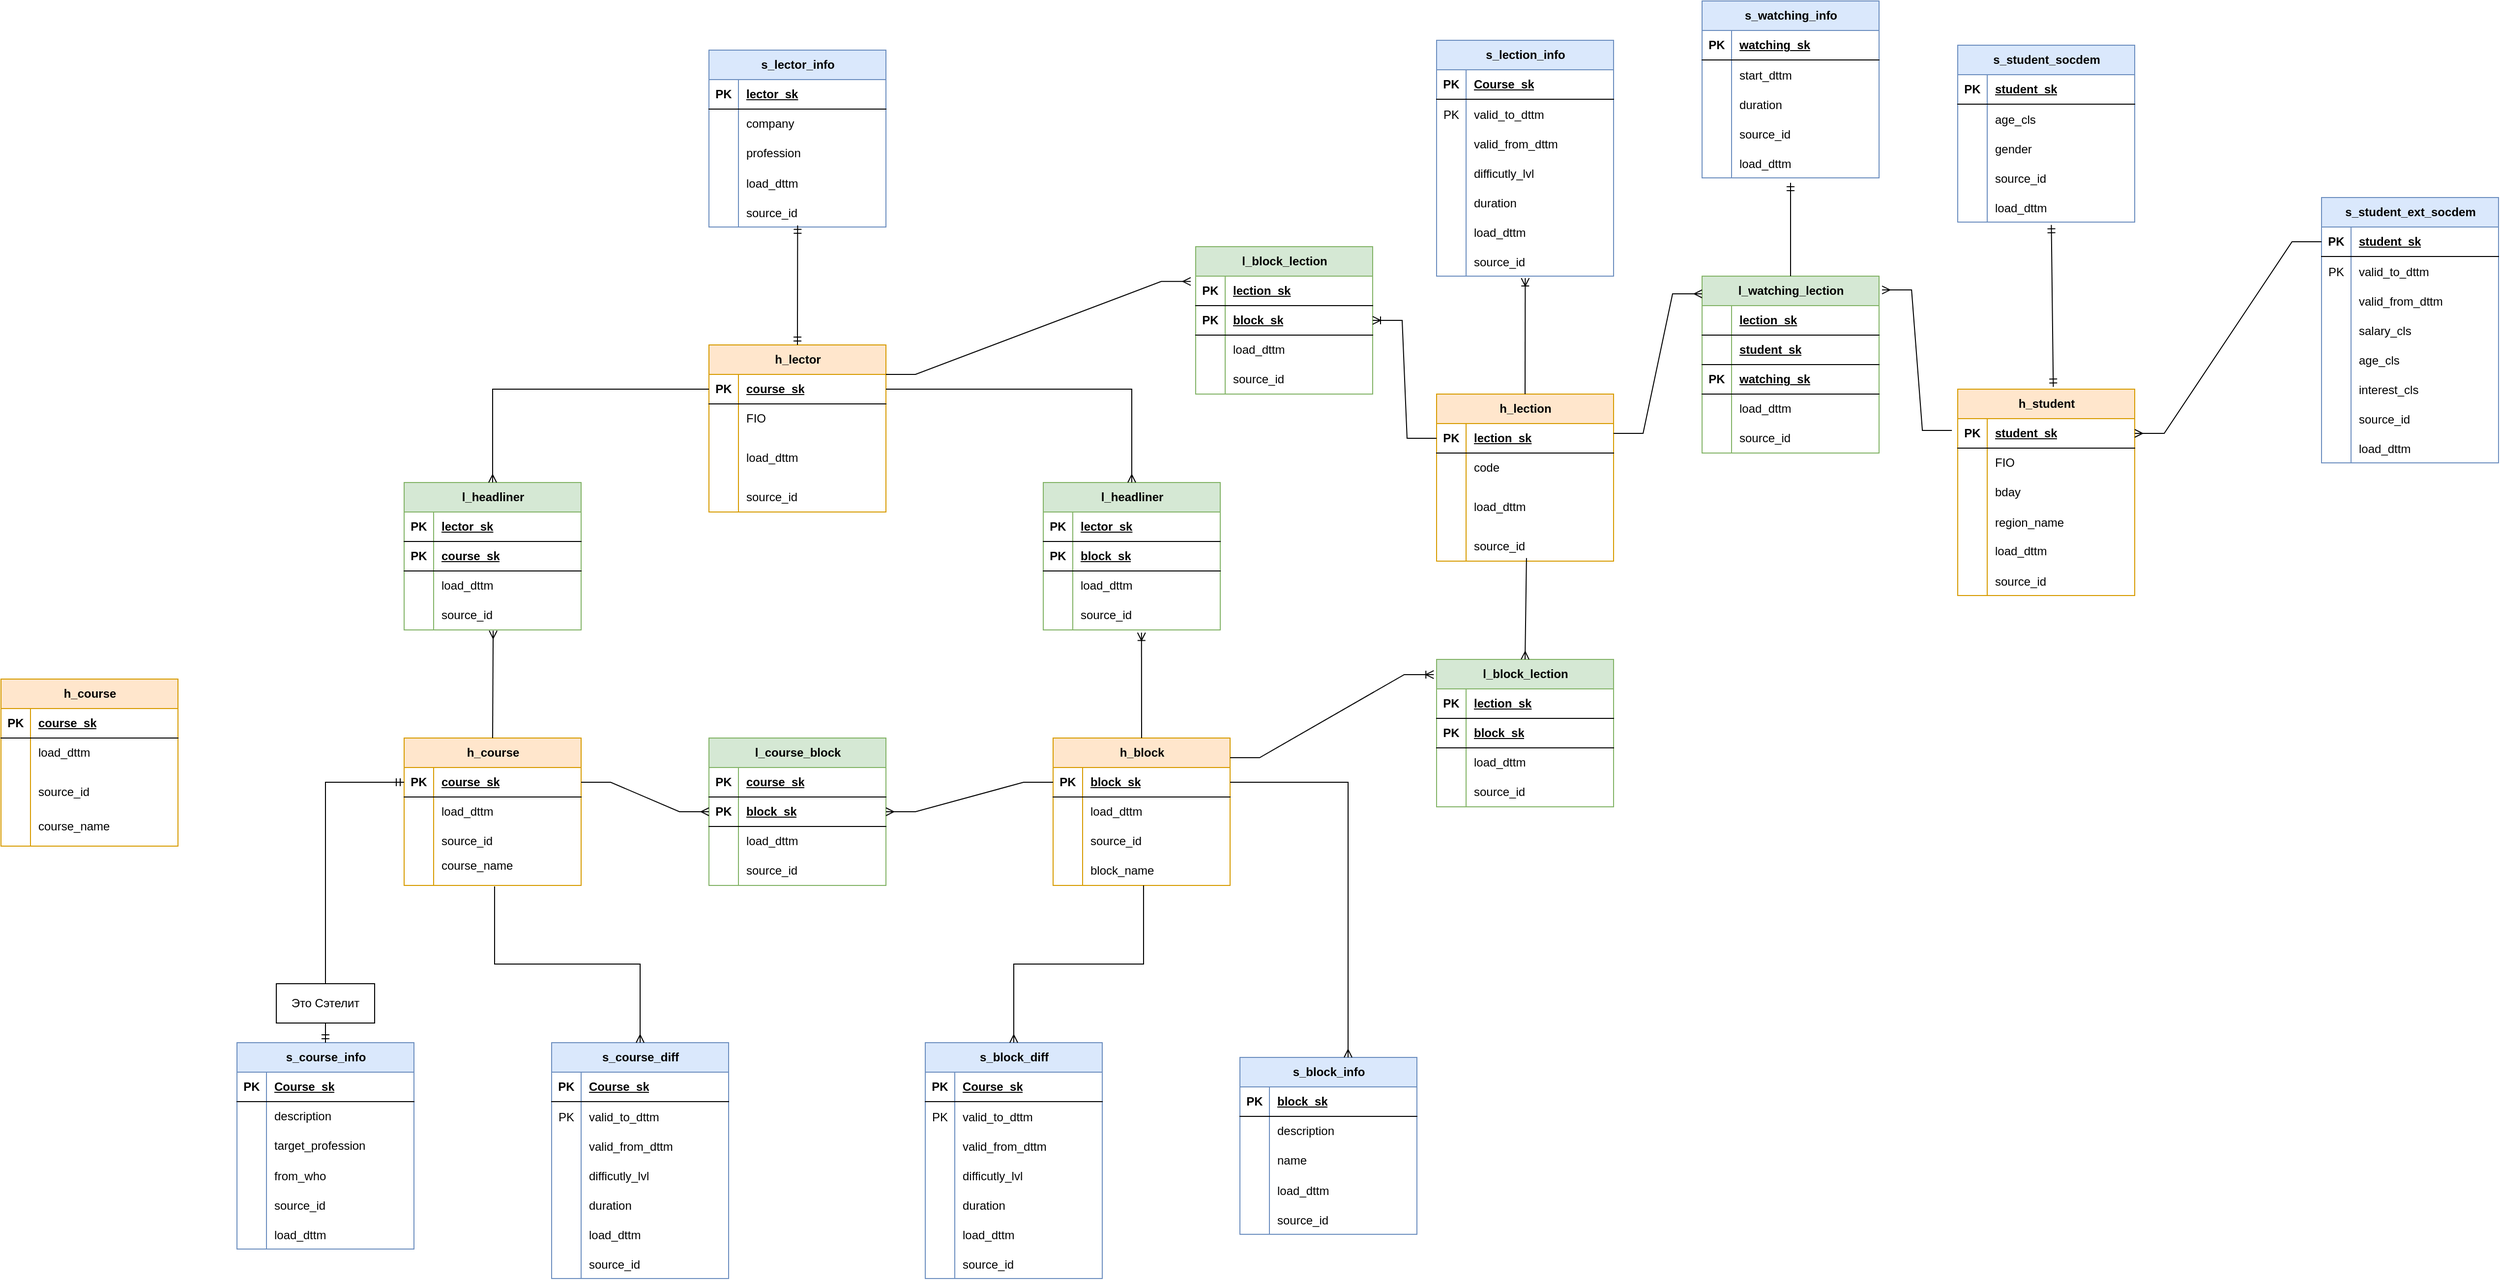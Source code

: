 <mxfile version="24.7.16">
  <diagram id="R2lEEEUBdFMjLlhIrx00" name="Page-1">
    <mxGraphModel dx="3465" dy="3018" grid="1" gridSize="10" guides="1" tooltips="1" connect="1" arrows="1" fold="1" page="1" pageScale="1" pageWidth="850" pageHeight="1100" math="0" shadow="0" extFonts="Permanent Marker^https://fonts.googleapis.com/css?family=Permanent+Marker">
      <root>
        <mxCell id="0" />
        <mxCell id="1" parent="0" />
        <mxCell id="b0h47NWvh-URYvR-lZEa-5" value="h_course" style="shape=table;startSize=30;container=1;collapsible=1;childLayout=tableLayout;fixedRows=1;rowLines=0;fontStyle=1;align=center;resizeLast=1;html=1;fillColor=#ffe6cc;strokeColor=#d79b00;" vertex="1" parent="1">
          <mxGeometry x="60" y="50" width="180" height="170" as="geometry" />
        </mxCell>
        <mxCell id="b0h47NWvh-URYvR-lZEa-6" value="" style="shape=tableRow;horizontal=0;startSize=0;swimlaneHead=0;swimlaneBody=0;fillColor=none;collapsible=0;dropTarget=0;points=[[0,0.5],[1,0.5]];portConstraint=eastwest;top=0;left=0;right=0;bottom=1;" vertex="1" parent="b0h47NWvh-URYvR-lZEa-5">
          <mxGeometry y="30" width="180" height="30" as="geometry" />
        </mxCell>
        <mxCell id="b0h47NWvh-URYvR-lZEa-7" value="PK" style="shape=partialRectangle;connectable=0;fillColor=none;top=0;left=0;bottom=0;right=0;fontStyle=1;overflow=hidden;whiteSpace=wrap;html=1;" vertex="1" parent="b0h47NWvh-URYvR-lZEa-6">
          <mxGeometry width="30" height="30" as="geometry">
            <mxRectangle width="30" height="30" as="alternateBounds" />
          </mxGeometry>
        </mxCell>
        <mxCell id="b0h47NWvh-URYvR-lZEa-8" value="course_sk" style="shape=partialRectangle;connectable=0;fillColor=none;top=0;left=0;bottom=0;right=0;align=left;spacingLeft=6;fontStyle=5;overflow=hidden;whiteSpace=wrap;html=1;" vertex="1" parent="b0h47NWvh-URYvR-lZEa-6">
          <mxGeometry x="30" width="150" height="30" as="geometry">
            <mxRectangle width="150" height="30" as="alternateBounds" />
          </mxGeometry>
        </mxCell>
        <mxCell id="b0h47NWvh-URYvR-lZEa-9" value="" style="shape=tableRow;horizontal=0;startSize=0;swimlaneHead=0;swimlaneBody=0;fillColor=none;collapsible=0;dropTarget=0;points=[[0,0.5],[1,0.5]];portConstraint=eastwest;top=0;left=0;right=0;bottom=0;" vertex="1" parent="b0h47NWvh-URYvR-lZEa-5">
          <mxGeometry y="60" width="180" height="30" as="geometry" />
        </mxCell>
        <mxCell id="b0h47NWvh-URYvR-lZEa-10" value="" style="shape=partialRectangle;connectable=0;fillColor=none;top=0;left=0;bottom=0;right=0;editable=1;overflow=hidden;whiteSpace=wrap;html=1;" vertex="1" parent="b0h47NWvh-URYvR-lZEa-9">
          <mxGeometry width="30" height="30" as="geometry">
            <mxRectangle width="30" height="30" as="alternateBounds" />
          </mxGeometry>
        </mxCell>
        <mxCell id="b0h47NWvh-URYvR-lZEa-11" value="load_dttm" style="shape=partialRectangle;connectable=0;fillColor=none;top=0;left=0;bottom=0;right=0;align=left;spacingLeft=6;overflow=hidden;whiteSpace=wrap;html=1;" vertex="1" parent="b0h47NWvh-URYvR-lZEa-9">
          <mxGeometry x="30" width="150" height="30" as="geometry">
            <mxRectangle width="150" height="30" as="alternateBounds" />
          </mxGeometry>
        </mxCell>
        <mxCell id="b0h47NWvh-URYvR-lZEa-12" value="" style="shape=tableRow;horizontal=0;startSize=0;swimlaneHead=0;swimlaneBody=0;fillColor=none;collapsible=0;dropTarget=0;points=[[0,0.5],[1,0.5]];portConstraint=eastwest;top=0;left=0;right=0;bottom=0;" vertex="1" parent="b0h47NWvh-URYvR-lZEa-5">
          <mxGeometry y="90" width="180" height="50" as="geometry" />
        </mxCell>
        <mxCell id="b0h47NWvh-URYvR-lZEa-13" value="" style="shape=partialRectangle;connectable=0;fillColor=none;top=0;left=0;bottom=0;right=0;editable=1;overflow=hidden;whiteSpace=wrap;html=1;" vertex="1" parent="b0h47NWvh-URYvR-lZEa-12">
          <mxGeometry width="30" height="50" as="geometry">
            <mxRectangle width="30" height="50" as="alternateBounds" />
          </mxGeometry>
        </mxCell>
        <mxCell id="b0h47NWvh-URYvR-lZEa-14" value="source_id" style="shape=partialRectangle;connectable=0;fillColor=none;top=0;left=0;bottom=0;right=0;align=left;spacingLeft=6;overflow=hidden;whiteSpace=wrap;html=1;" vertex="1" parent="b0h47NWvh-URYvR-lZEa-12">
          <mxGeometry x="30" width="150" height="50" as="geometry">
            <mxRectangle width="150" height="50" as="alternateBounds" />
          </mxGeometry>
        </mxCell>
        <mxCell id="b0h47NWvh-URYvR-lZEa-15" value="" style="shape=tableRow;horizontal=0;startSize=0;swimlaneHead=0;swimlaneBody=0;fillColor=none;collapsible=0;dropTarget=0;points=[[0,0.5],[1,0.5]];portConstraint=eastwest;top=0;left=0;right=0;bottom=0;" vertex="1" parent="b0h47NWvh-URYvR-lZEa-5">
          <mxGeometry y="140" width="180" height="30" as="geometry" />
        </mxCell>
        <mxCell id="b0h47NWvh-URYvR-lZEa-16" value="" style="shape=partialRectangle;connectable=0;fillColor=none;top=0;left=0;bottom=0;right=0;editable=1;overflow=hidden;whiteSpace=wrap;html=1;" vertex="1" parent="b0h47NWvh-URYvR-lZEa-15">
          <mxGeometry width="30" height="30" as="geometry">
            <mxRectangle width="30" height="30" as="alternateBounds" />
          </mxGeometry>
        </mxCell>
        <mxCell id="b0h47NWvh-URYvR-lZEa-17" value="course_name&lt;div&gt;&lt;br&gt;&lt;/div&gt;" style="shape=partialRectangle;connectable=0;fillColor=none;top=0;left=0;bottom=0;right=0;align=left;spacingLeft=6;overflow=hidden;whiteSpace=wrap;html=1;" vertex="1" parent="b0h47NWvh-URYvR-lZEa-15">
          <mxGeometry x="30" width="150" height="30" as="geometry">
            <mxRectangle width="150" height="30" as="alternateBounds" />
          </mxGeometry>
        </mxCell>
        <mxCell id="b0h47NWvh-URYvR-lZEa-21" value="h_block" style="shape=table;startSize=30;container=1;collapsible=1;childLayout=tableLayout;fixedRows=1;rowLines=0;fontStyle=1;align=center;resizeLast=1;html=1;fillColor=#ffe6cc;strokeColor=#d79b00;" vertex="1" parent="1">
          <mxGeometry x="1130" y="110" width="180" height="150" as="geometry" />
        </mxCell>
        <mxCell id="b0h47NWvh-URYvR-lZEa-22" value="" style="shape=tableRow;horizontal=0;startSize=0;swimlaneHead=0;swimlaneBody=0;fillColor=none;collapsible=0;dropTarget=0;points=[[0,0.5],[1,0.5]];portConstraint=eastwest;top=0;left=0;right=0;bottom=1;" vertex="1" parent="b0h47NWvh-URYvR-lZEa-21">
          <mxGeometry y="30" width="180" height="30" as="geometry" />
        </mxCell>
        <mxCell id="b0h47NWvh-URYvR-lZEa-23" value="PK" style="shape=partialRectangle;connectable=0;fillColor=none;top=0;left=0;bottom=0;right=0;fontStyle=1;overflow=hidden;whiteSpace=wrap;html=1;" vertex="1" parent="b0h47NWvh-URYvR-lZEa-22">
          <mxGeometry width="30" height="30" as="geometry">
            <mxRectangle width="30" height="30" as="alternateBounds" />
          </mxGeometry>
        </mxCell>
        <mxCell id="b0h47NWvh-URYvR-lZEa-24" value="block_sk" style="shape=partialRectangle;connectable=0;fillColor=none;top=0;left=0;bottom=0;right=0;align=left;spacingLeft=6;fontStyle=5;overflow=hidden;whiteSpace=wrap;html=1;" vertex="1" parent="b0h47NWvh-URYvR-lZEa-22">
          <mxGeometry x="30" width="150" height="30" as="geometry">
            <mxRectangle width="150" height="30" as="alternateBounds" />
          </mxGeometry>
        </mxCell>
        <mxCell id="b0h47NWvh-URYvR-lZEa-25" value="" style="shape=tableRow;horizontal=0;startSize=0;swimlaneHead=0;swimlaneBody=0;fillColor=none;collapsible=0;dropTarget=0;points=[[0,0.5],[1,0.5]];portConstraint=eastwest;top=0;left=0;right=0;bottom=0;" vertex="1" parent="b0h47NWvh-URYvR-lZEa-21">
          <mxGeometry y="60" width="180" height="30" as="geometry" />
        </mxCell>
        <mxCell id="b0h47NWvh-URYvR-lZEa-26" value="" style="shape=partialRectangle;connectable=0;fillColor=none;top=0;left=0;bottom=0;right=0;editable=1;overflow=hidden;whiteSpace=wrap;html=1;" vertex="1" parent="b0h47NWvh-URYvR-lZEa-25">
          <mxGeometry width="30" height="30" as="geometry">
            <mxRectangle width="30" height="30" as="alternateBounds" />
          </mxGeometry>
        </mxCell>
        <mxCell id="b0h47NWvh-URYvR-lZEa-27" value="load_dttm" style="shape=partialRectangle;connectable=0;fillColor=none;top=0;left=0;bottom=0;right=0;align=left;spacingLeft=6;overflow=hidden;whiteSpace=wrap;html=1;" vertex="1" parent="b0h47NWvh-URYvR-lZEa-25">
          <mxGeometry x="30" width="150" height="30" as="geometry">
            <mxRectangle width="150" height="30" as="alternateBounds" />
          </mxGeometry>
        </mxCell>
        <mxCell id="b0h47NWvh-URYvR-lZEa-28" value="" style="shape=tableRow;horizontal=0;startSize=0;swimlaneHead=0;swimlaneBody=0;fillColor=none;collapsible=0;dropTarget=0;points=[[0,0.5],[1,0.5]];portConstraint=eastwest;top=0;left=0;right=0;bottom=0;" vertex="1" parent="b0h47NWvh-URYvR-lZEa-21">
          <mxGeometry y="90" width="180" height="30" as="geometry" />
        </mxCell>
        <mxCell id="b0h47NWvh-URYvR-lZEa-29" value="" style="shape=partialRectangle;connectable=0;fillColor=none;top=0;left=0;bottom=0;right=0;editable=1;overflow=hidden;whiteSpace=wrap;html=1;" vertex="1" parent="b0h47NWvh-URYvR-lZEa-28">
          <mxGeometry width="30" height="30" as="geometry">
            <mxRectangle width="30" height="30" as="alternateBounds" />
          </mxGeometry>
        </mxCell>
        <mxCell id="b0h47NWvh-URYvR-lZEa-30" value="source_id" style="shape=partialRectangle;connectable=0;fillColor=none;top=0;left=0;bottom=0;right=0;align=left;spacingLeft=6;overflow=hidden;whiteSpace=wrap;html=1;" vertex="1" parent="b0h47NWvh-URYvR-lZEa-28">
          <mxGeometry x="30" width="150" height="30" as="geometry">
            <mxRectangle width="150" height="30" as="alternateBounds" />
          </mxGeometry>
        </mxCell>
        <mxCell id="b0h47NWvh-URYvR-lZEa-31" value="" style="shape=tableRow;horizontal=0;startSize=0;swimlaneHead=0;swimlaneBody=0;fillColor=none;collapsible=0;dropTarget=0;points=[[0,0.5],[1,0.5]];portConstraint=eastwest;top=0;left=0;right=0;bottom=0;" vertex="1" parent="b0h47NWvh-URYvR-lZEa-21">
          <mxGeometry y="120" width="180" height="30" as="geometry" />
        </mxCell>
        <mxCell id="b0h47NWvh-URYvR-lZEa-32" value="" style="shape=partialRectangle;connectable=0;fillColor=none;top=0;left=0;bottom=0;right=0;editable=1;overflow=hidden;whiteSpace=wrap;html=1;" vertex="1" parent="b0h47NWvh-URYvR-lZEa-31">
          <mxGeometry width="30" height="30" as="geometry">
            <mxRectangle width="30" height="30" as="alternateBounds" />
          </mxGeometry>
        </mxCell>
        <mxCell id="b0h47NWvh-URYvR-lZEa-33" value="block_name" style="shape=partialRectangle;connectable=0;fillColor=none;top=0;left=0;bottom=0;right=0;align=left;spacingLeft=6;overflow=hidden;whiteSpace=wrap;html=1;" vertex="1" parent="b0h47NWvh-URYvR-lZEa-31">
          <mxGeometry x="30" width="150" height="30" as="geometry">
            <mxRectangle width="150" height="30" as="alternateBounds" />
          </mxGeometry>
        </mxCell>
        <mxCell id="b0h47NWvh-URYvR-lZEa-50" value="l_course_block" style="shape=table;startSize=30;container=1;collapsible=1;childLayout=tableLayout;fixedRows=1;rowLines=0;fontStyle=1;align=center;resizeLast=1;html=1;fillColor=#d5e8d4;strokeColor=#82b366;" vertex="1" parent="1">
          <mxGeometry x="780" y="110" width="180" height="150" as="geometry" />
        </mxCell>
        <mxCell id="b0h47NWvh-URYvR-lZEa-51" value="" style="shape=tableRow;horizontal=0;startSize=0;swimlaneHead=0;swimlaneBody=0;fillColor=none;collapsible=0;dropTarget=0;points=[[0,0.5],[1,0.5]];portConstraint=eastwest;top=0;left=0;right=0;bottom=1;" vertex="1" parent="b0h47NWvh-URYvR-lZEa-50">
          <mxGeometry y="30" width="180" height="30" as="geometry" />
        </mxCell>
        <mxCell id="b0h47NWvh-URYvR-lZEa-52" value="PK" style="shape=partialRectangle;connectable=0;fillColor=none;top=0;left=0;bottom=0;right=0;fontStyle=1;overflow=hidden;whiteSpace=wrap;html=1;" vertex="1" parent="b0h47NWvh-URYvR-lZEa-51">
          <mxGeometry width="30" height="30" as="geometry">
            <mxRectangle width="30" height="30" as="alternateBounds" />
          </mxGeometry>
        </mxCell>
        <mxCell id="b0h47NWvh-URYvR-lZEa-53" value="course_sk" style="shape=partialRectangle;connectable=0;fillColor=none;top=0;left=0;bottom=0;right=0;align=left;spacingLeft=6;fontStyle=5;overflow=hidden;whiteSpace=wrap;html=1;" vertex="1" parent="b0h47NWvh-URYvR-lZEa-51">
          <mxGeometry x="30" width="150" height="30" as="geometry">
            <mxRectangle width="150" height="30" as="alternateBounds" />
          </mxGeometry>
        </mxCell>
        <mxCell id="b0h47NWvh-URYvR-lZEa-63" value="" style="shape=tableRow;horizontal=0;startSize=0;swimlaneHead=0;swimlaneBody=0;fillColor=none;collapsible=0;dropTarget=0;points=[[0,0.5],[1,0.5]];portConstraint=eastwest;top=0;left=0;right=0;bottom=1;" vertex="1" parent="b0h47NWvh-URYvR-lZEa-50">
          <mxGeometry y="60" width="180" height="30" as="geometry" />
        </mxCell>
        <mxCell id="b0h47NWvh-URYvR-lZEa-64" value="PK" style="shape=partialRectangle;connectable=0;fillColor=none;top=0;left=0;bottom=0;right=0;fontStyle=1;overflow=hidden;whiteSpace=wrap;html=1;" vertex="1" parent="b0h47NWvh-URYvR-lZEa-63">
          <mxGeometry width="30" height="30" as="geometry">
            <mxRectangle width="30" height="30" as="alternateBounds" />
          </mxGeometry>
        </mxCell>
        <mxCell id="b0h47NWvh-URYvR-lZEa-65" value="block_sk" style="shape=partialRectangle;connectable=0;fillColor=none;top=0;left=0;bottom=0;right=0;align=left;spacingLeft=6;fontStyle=5;overflow=hidden;whiteSpace=wrap;html=1;" vertex="1" parent="b0h47NWvh-URYvR-lZEa-63">
          <mxGeometry x="30" width="150" height="30" as="geometry">
            <mxRectangle width="150" height="30" as="alternateBounds" />
          </mxGeometry>
        </mxCell>
        <mxCell id="b0h47NWvh-URYvR-lZEa-54" value="" style="shape=tableRow;horizontal=0;startSize=0;swimlaneHead=0;swimlaneBody=0;fillColor=none;collapsible=0;dropTarget=0;points=[[0,0.5],[1,0.5]];portConstraint=eastwest;top=0;left=0;right=0;bottom=0;" vertex="1" parent="b0h47NWvh-URYvR-lZEa-50">
          <mxGeometry y="90" width="180" height="30" as="geometry" />
        </mxCell>
        <mxCell id="b0h47NWvh-URYvR-lZEa-55" value="" style="shape=partialRectangle;connectable=0;fillColor=none;top=0;left=0;bottom=0;right=0;editable=1;overflow=hidden;whiteSpace=wrap;html=1;" vertex="1" parent="b0h47NWvh-URYvR-lZEa-54">
          <mxGeometry width="30" height="30" as="geometry">
            <mxRectangle width="30" height="30" as="alternateBounds" />
          </mxGeometry>
        </mxCell>
        <mxCell id="b0h47NWvh-URYvR-lZEa-56" value="load_dttm" style="shape=partialRectangle;connectable=0;fillColor=none;top=0;left=0;bottom=0;right=0;align=left;spacingLeft=6;overflow=hidden;whiteSpace=wrap;html=1;" vertex="1" parent="b0h47NWvh-URYvR-lZEa-54">
          <mxGeometry x="30" width="150" height="30" as="geometry">
            <mxRectangle width="150" height="30" as="alternateBounds" />
          </mxGeometry>
        </mxCell>
        <mxCell id="b0h47NWvh-URYvR-lZEa-57" value="" style="shape=tableRow;horizontal=0;startSize=0;swimlaneHead=0;swimlaneBody=0;fillColor=none;collapsible=0;dropTarget=0;points=[[0,0.5],[1,0.5]];portConstraint=eastwest;top=0;left=0;right=0;bottom=0;" vertex="1" parent="b0h47NWvh-URYvR-lZEa-50">
          <mxGeometry y="120" width="180" height="30" as="geometry" />
        </mxCell>
        <mxCell id="b0h47NWvh-URYvR-lZEa-58" value="" style="shape=partialRectangle;connectable=0;fillColor=none;top=0;left=0;bottom=0;right=0;editable=1;overflow=hidden;whiteSpace=wrap;html=1;" vertex="1" parent="b0h47NWvh-URYvR-lZEa-57">
          <mxGeometry width="30" height="30" as="geometry">
            <mxRectangle width="30" height="30" as="alternateBounds" />
          </mxGeometry>
        </mxCell>
        <mxCell id="b0h47NWvh-URYvR-lZEa-59" value="source_id" style="shape=partialRectangle;connectable=0;fillColor=none;top=0;left=0;bottom=0;right=0;align=left;spacingLeft=6;overflow=hidden;whiteSpace=wrap;html=1;" vertex="1" parent="b0h47NWvh-URYvR-lZEa-57">
          <mxGeometry x="30" width="150" height="30" as="geometry">
            <mxRectangle width="150" height="30" as="alternateBounds" />
          </mxGeometry>
        </mxCell>
        <mxCell id="b0h47NWvh-URYvR-lZEa-66" value="h_course" style="shape=table;startSize=30;container=1;collapsible=1;childLayout=tableLayout;fixedRows=1;rowLines=0;fontStyle=1;align=center;resizeLast=1;html=1;fillColor=#ffe6cc;strokeColor=#d79b00;" vertex="1" parent="1">
          <mxGeometry x="470" y="110" width="180" height="150" as="geometry" />
        </mxCell>
        <mxCell id="b0h47NWvh-URYvR-lZEa-67" value="" style="shape=tableRow;horizontal=0;startSize=0;swimlaneHead=0;swimlaneBody=0;fillColor=none;collapsible=0;dropTarget=0;points=[[0,0.5],[1,0.5]];portConstraint=eastwest;top=0;left=0;right=0;bottom=1;" vertex="1" parent="b0h47NWvh-URYvR-lZEa-66">
          <mxGeometry y="30" width="180" height="30" as="geometry" />
        </mxCell>
        <mxCell id="b0h47NWvh-URYvR-lZEa-68" value="PK" style="shape=partialRectangle;connectable=0;fillColor=none;top=0;left=0;bottom=0;right=0;fontStyle=1;overflow=hidden;whiteSpace=wrap;html=1;" vertex="1" parent="b0h47NWvh-URYvR-lZEa-67">
          <mxGeometry width="30" height="30" as="geometry">
            <mxRectangle width="30" height="30" as="alternateBounds" />
          </mxGeometry>
        </mxCell>
        <mxCell id="b0h47NWvh-URYvR-lZEa-69" value="course_sk" style="shape=partialRectangle;connectable=0;fillColor=none;top=0;left=0;bottom=0;right=0;align=left;spacingLeft=6;fontStyle=5;overflow=hidden;whiteSpace=wrap;html=1;" vertex="1" parent="b0h47NWvh-URYvR-lZEa-67">
          <mxGeometry x="30" width="150" height="30" as="geometry">
            <mxRectangle width="150" height="30" as="alternateBounds" />
          </mxGeometry>
        </mxCell>
        <mxCell id="b0h47NWvh-URYvR-lZEa-70" value="" style="shape=tableRow;horizontal=0;startSize=0;swimlaneHead=0;swimlaneBody=0;fillColor=none;collapsible=0;dropTarget=0;points=[[0,0.5],[1,0.5]];portConstraint=eastwest;top=0;left=0;right=0;bottom=0;" vertex="1" parent="b0h47NWvh-URYvR-lZEa-66">
          <mxGeometry y="60" width="180" height="30" as="geometry" />
        </mxCell>
        <mxCell id="b0h47NWvh-URYvR-lZEa-71" value="" style="shape=partialRectangle;connectable=0;fillColor=none;top=0;left=0;bottom=0;right=0;editable=1;overflow=hidden;whiteSpace=wrap;html=1;" vertex="1" parent="b0h47NWvh-URYvR-lZEa-70">
          <mxGeometry width="30" height="30" as="geometry">
            <mxRectangle width="30" height="30" as="alternateBounds" />
          </mxGeometry>
        </mxCell>
        <mxCell id="b0h47NWvh-URYvR-lZEa-72" value="load_dttm" style="shape=partialRectangle;connectable=0;fillColor=none;top=0;left=0;bottom=0;right=0;align=left;spacingLeft=6;overflow=hidden;whiteSpace=wrap;html=1;" vertex="1" parent="b0h47NWvh-URYvR-lZEa-70">
          <mxGeometry x="30" width="150" height="30" as="geometry">
            <mxRectangle width="150" height="30" as="alternateBounds" />
          </mxGeometry>
        </mxCell>
        <mxCell id="b0h47NWvh-URYvR-lZEa-73" value="" style="shape=tableRow;horizontal=0;startSize=0;swimlaneHead=0;swimlaneBody=0;fillColor=none;collapsible=0;dropTarget=0;points=[[0,0.5],[1,0.5]];portConstraint=eastwest;top=0;left=0;right=0;bottom=0;" vertex="1" parent="b0h47NWvh-URYvR-lZEa-66">
          <mxGeometry y="90" width="180" height="30" as="geometry" />
        </mxCell>
        <mxCell id="b0h47NWvh-URYvR-lZEa-74" value="" style="shape=partialRectangle;connectable=0;fillColor=none;top=0;left=0;bottom=0;right=0;editable=1;overflow=hidden;whiteSpace=wrap;html=1;" vertex="1" parent="b0h47NWvh-URYvR-lZEa-73">
          <mxGeometry width="30" height="30" as="geometry">
            <mxRectangle width="30" height="30" as="alternateBounds" />
          </mxGeometry>
        </mxCell>
        <mxCell id="b0h47NWvh-URYvR-lZEa-75" value="source_id" style="shape=partialRectangle;connectable=0;fillColor=none;top=0;left=0;bottom=0;right=0;align=left;spacingLeft=6;overflow=hidden;whiteSpace=wrap;html=1;" vertex="1" parent="b0h47NWvh-URYvR-lZEa-73">
          <mxGeometry x="30" width="150" height="30" as="geometry">
            <mxRectangle width="150" height="30" as="alternateBounds" />
          </mxGeometry>
        </mxCell>
        <mxCell id="b0h47NWvh-URYvR-lZEa-76" value="" style="shape=tableRow;horizontal=0;startSize=0;swimlaneHead=0;swimlaneBody=0;fillColor=none;collapsible=0;dropTarget=0;points=[[0,0.5],[1,0.5]];portConstraint=eastwest;top=0;left=0;right=0;bottom=0;" vertex="1" parent="b0h47NWvh-URYvR-lZEa-66">
          <mxGeometry y="120" width="180" height="30" as="geometry" />
        </mxCell>
        <mxCell id="b0h47NWvh-URYvR-lZEa-77" value="" style="shape=partialRectangle;connectable=0;fillColor=none;top=0;left=0;bottom=0;right=0;editable=1;overflow=hidden;whiteSpace=wrap;html=1;" vertex="1" parent="b0h47NWvh-URYvR-lZEa-76">
          <mxGeometry width="30" height="30" as="geometry">
            <mxRectangle width="30" height="30" as="alternateBounds" />
          </mxGeometry>
        </mxCell>
        <mxCell id="b0h47NWvh-URYvR-lZEa-78" value="course_name&lt;div&gt;&lt;br&gt;&lt;/div&gt;" style="shape=partialRectangle;connectable=0;fillColor=none;top=0;left=0;bottom=0;right=0;align=left;spacingLeft=6;overflow=hidden;whiteSpace=wrap;html=1;" vertex="1" parent="b0h47NWvh-URYvR-lZEa-76">
          <mxGeometry x="30" width="150" height="30" as="geometry">
            <mxRectangle width="150" height="30" as="alternateBounds" />
          </mxGeometry>
        </mxCell>
        <mxCell id="b0h47NWvh-URYvR-lZEa-79" value="" style="edgeStyle=entityRelationEdgeStyle;fontSize=12;html=1;endArrow=ERmany;rounded=0;exitX=1;exitY=0.5;exitDx=0;exitDy=0;entryX=0;entryY=0.5;entryDx=0;entryDy=0;" edge="1" parent="1" source="b0h47NWvh-URYvR-lZEa-67" target="b0h47NWvh-URYvR-lZEa-63">
          <mxGeometry width="100" height="100" relative="1" as="geometry">
            <mxPoint x="630" y="430" as="sourcePoint" />
            <mxPoint x="730" y="330" as="targetPoint" />
          </mxGeometry>
        </mxCell>
        <mxCell id="b0h47NWvh-URYvR-lZEa-80" value="" style="edgeStyle=entityRelationEdgeStyle;fontSize=12;html=1;endArrow=ERmany;rounded=0;exitX=0;exitY=0.5;exitDx=0;exitDy=0;entryX=1;entryY=0.5;entryDx=0;entryDy=0;" edge="1" parent="1" source="b0h47NWvh-URYvR-lZEa-22" target="b0h47NWvh-URYvR-lZEa-63">
          <mxGeometry width="100" height="100" relative="1" as="geometry">
            <mxPoint x="660" y="165" as="sourcePoint" />
            <mxPoint x="790" y="195" as="targetPoint" />
          </mxGeometry>
        </mxCell>
        <mxCell id="b0h47NWvh-URYvR-lZEa-81" value="s_course_diff" style="shape=table;startSize=30;container=1;collapsible=1;childLayout=tableLayout;fixedRows=1;rowLines=0;fontStyle=1;align=center;resizeLast=1;html=1;fillColor=#dae8fc;strokeColor=#6c8ebf;" vertex="1" parent="1">
          <mxGeometry x="620" y="420" width="180" height="240" as="geometry" />
        </mxCell>
        <mxCell id="b0h47NWvh-URYvR-lZEa-82" value="" style="shape=tableRow;horizontal=0;startSize=0;swimlaneHead=0;swimlaneBody=0;fillColor=none;collapsible=0;dropTarget=0;points=[[0,0.5],[1,0.5]];portConstraint=eastwest;top=0;left=0;right=0;bottom=1;" vertex="1" parent="b0h47NWvh-URYvR-lZEa-81">
          <mxGeometry y="30" width="180" height="30" as="geometry" />
        </mxCell>
        <mxCell id="b0h47NWvh-URYvR-lZEa-83" value="PK" style="shape=partialRectangle;connectable=0;fillColor=none;top=0;left=0;bottom=0;right=0;fontStyle=1;overflow=hidden;whiteSpace=wrap;html=1;" vertex="1" parent="b0h47NWvh-URYvR-lZEa-82">
          <mxGeometry width="30" height="30" as="geometry">
            <mxRectangle width="30" height="30" as="alternateBounds" />
          </mxGeometry>
        </mxCell>
        <mxCell id="b0h47NWvh-URYvR-lZEa-84" value="Course_sk" style="shape=partialRectangle;connectable=0;fillColor=none;top=0;left=0;bottom=0;right=0;align=left;spacingLeft=6;fontStyle=5;overflow=hidden;whiteSpace=wrap;html=1;" vertex="1" parent="b0h47NWvh-URYvR-lZEa-82">
          <mxGeometry x="30" width="150" height="30" as="geometry">
            <mxRectangle width="150" height="30" as="alternateBounds" />
          </mxGeometry>
        </mxCell>
        <mxCell id="b0h47NWvh-URYvR-lZEa-175" value="" style="shape=tableRow;horizontal=0;startSize=0;swimlaneHead=0;swimlaneBody=0;fillColor=none;collapsible=0;dropTarget=0;points=[[0,0.5],[1,0.5]];portConstraint=eastwest;top=0;left=0;right=0;bottom=0;" vertex="1" parent="b0h47NWvh-URYvR-lZEa-81">
          <mxGeometry y="60" width="180" height="30" as="geometry" />
        </mxCell>
        <mxCell id="b0h47NWvh-URYvR-lZEa-176" value="PK" style="shape=partialRectangle;connectable=0;fillColor=none;top=0;left=0;bottom=0;right=0;editable=1;overflow=hidden;" vertex="1" parent="b0h47NWvh-URYvR-lZEa-175">
          <mxGeometry width="30" height="30" as="geometry">
            <mxRectangle width="30" height="30" as="alternateBounds" />
          </mxGeometry>
        </mxCell>
        <mxCell id="b0h47NWvh-URYvR-lZEa-177" value="valid_to_dttm" style="shape=partialRectangle;connectable=0;fillColor=none;top=0;left=0;bottom=0;right=0;align=left;spacingLeft=6;overflow=hidden;" vertex="1" parent="b0h47NWvh-URYvR-lZEa-175">
          <mxGeometry x="30" width="150" height="30" as="geometry">
            <mxRectangle width="150" height="30" as="alternateBounds" />
          </mxGeometry>
        </mxCell>
        <mxCell id="b0h47NWvh-URYvR-lZEa-172" value="" style="shape=tableRow;horizontal=0;startSize=0;swimlaneHead=0;swimlaneBody=0;fillColor=none;collapsible=0;dropTarget=0;points=[[0,0.5],[1,0.5]];portConstraint=eastwest;top=0;left=0;right=0;bottom=0;" vertex="1" parent="b0h47NWvh-URYvR-lZEa-81">
          <mxGeometry y="90" width="180" height="30" as="geometry" />
        </mxCell>
        <mxCell id="b0h47NWvh-URYvR-lZEa-173" value="" style="shape=partialRectangle;connectable=0;fillColor=none;top=0;left=0;bottom=0;right=0;editable=1;overflow=hidden;" vertex="1" parent="b0h47NWvh-URYvR-lZEa-172">
          <mxGeometry width="30" height="30" as="geometry">
            <mxRectangle width="30" height="30" as="alternateBounds" />
          </mxGeometry>
        </mxCell>
        <mxCell id="b0h47NWvh-URYvR-lZEa-174" value="valid_from_dttm" style="shape=partialRectangle;connectable=0;fillColor=none;top=0;left=0;bottom=0;right=0;align=left;spacingLeft=6;overflow=hidden;" vertex="1" parent="b0h47NWvh-URYvR-lZEa-172">
          <mxGeometry x="30" width="150" height="30" as="geometry">
            <mxRectangle width="150" height="30" as="alternateBounds" />
          </mxGeometry>
        </mxCell>
        <mxCell id="b0h47NWvh-URYvR-lZEa-94" value="" style="shape=tableRow;horizontal=0;startSize=0;swimlaneHead=0;swimlaneBody=0;fillColor=none;collapsible=0;dropTarget=0;points=[[0,0.5],[1,0.5]];portConstraint=eastwest;top=0;left=0;right=0;bottom=0;" vertex="1" parent="b0h47NWvh-URYvR-lZEa-81">
          <mxGeometry y="120" width="180" height="30" as="geometry" />
        </mxCell>
        <mxCell id="b0h47NWvh-URYvR-lZEa-95" value="" style="shape=partialRectangle;connectable=0;fillColor=none;top=0;left=0;bottom=0;right=0;editable=1;overflow=hidden;" vertex="1" parent="b0h47NWvh-URYvR-lZEa-94">
          <mxGeometry width="30" height="30" as="geometry">
            <mxRectangle width="30" height="30" as="alternateBounds" />
          </mxGeometry>
        </mxCell>
        <mxCell id="b0h47NWvh-URYvR-lZEa-96" value="difficutly_lvl" style="shape=partialRectangle;connectable=0;fillColor=none;top=0;left=0;bottom=0;right=0;align=left;spacingLeft=6;overflow=hidden;" vertex="1" parent="b0h47NWvh-URYvR-lZEa-94">
          <mxGeometry x="30" width="150" height="30" as="geometry">
            <mxRectangle width="150" height="30" as="alternateBounds" />
          </mxGeometry>
        </mxCell>
        <mxCell id="b0h47NWvh-URYvR-lZEa-100" value="" style="shape=tableRow;horizontal=0;startSize=0;swimlaneHead=0;swimlaneBody=0;fillColor=none;collapsible=0;dropTarget=0;points=[[0,0.5],[1,0.5]];portConstraint=eastwest;top=0;left=0;right=0;bottom=0;" vertex="1" parent="b0h47NWvh-URYvR-lZEa-81">
          <mxGeometry y="150" width="180" height="30" as="geometry" />
        </mxCell>
        <mxCell id="b0h47NWvh-URYvR-lZEa-101" value="" style="shape=partialRectangle;connectable=0;fillColor=none;top=0;left=0;bottom=0;right=0;editable=1;overflow=hidden;" vertex="1" parent="b0h47NWvh-URYvR-lZEa-100">
          <mxGeometry width="30" height="30" as="geometry">
            <mxRectangle width="30" height="30" as="alternateBounds" />
          </mxGeometry>
        </mxCell>
        <mxCell id="b0h47NWvh-URYvR-lZEa-102" value="duration" style="shape=partialRectangle;connectable=0;fillColor=none;top=0;left=0;bottom=0;right=0;align=left;spacingLeft=6;overflow=hidden;" vertex="1" parent="b0h47NWvh-URYvR-lZEa-100">
          <mxGeometry x="30" width="150" height="30" as="geometry">
            <mxRectangle width="150" height="30" as="alternateBounds" />
          </mxGeometry>
        </mxCell>
        <mxCell id="b0h47NWvh-URYvR-lZEa-166" value="" style="shape=tableRow;horizontal=0;startSize=0;swimlaneHead=0;swimlaneBody=0;fillColor=none;collapsible=0;dropTarget=0;points=[[0,0.5],[1,0.5]];portConstraint=eastwest;top=0;left=0;right=0;bottom=0;" vertex="1" parent="b0h47NWvh-URYvR-lZEa-81">
          <mxGeometry y="180" width="180" height="30" as="geometry" />
        </mxCell>
        <mxCell id="b0h47NWvh-URYvR-lZEa-167" value="" style="shape=partialRectangle;connectable=0;fillColor=none;top=0;left=0;bottom=0;right=0;editable=1;overflow=hidden;" vertex="1" parent="b0h47NWvh-URYvR-lZEa-166">
          <mxGeometry width="30" height="30" as="geometry">
            <mxRectangle width="30" height="30" as="alternateBounds" />
          </mxGeometry>
        </mxCell>
        <mxCell id="b0h47NWvh-URYvR-lZEa-168" value="load_dttm" style="shape=partialRectangle;connectable=0;fillColor=none;top=0;left=0;bottom=0;right=0;align=left;spacingLeft=6;overflow=hidden;" vertex="1" parent="b0h47NWvh-URYvR-lZEa-166">
          <mxGeometry x="30" width="150" height="30" as="geometry">
            <mxRectangle width="150" height="30" as="alternateBounds" />
          </mxGeometry>
        </mxCell>
        <mxCell id="b0h47NWvh-URYvR-lZEa-169" value="" style="shape=tableRow;horizontal=0;startSize=0;swimlaneHead=0;swimlaneBody=0;fillColor=none;collapsible=0;dropTarget=0;points=[[0,0.5],[1,0.5]];portConstraint=eastwest;top=0;left=0;right=0;bottom=0;" vertex="1" parent="b0h47NWvh-URYvR-lZEa-81">
          <mxGeometry y="210" width="180" height="30" as="geometry" />
        </mxCell>
        <mxCell id="b0h47NWvh-URYvR-lZEa-170" value="" style="shape=partialRectangle;connectable=0;fillColor=none;top=0;left=0;bottom=0;right=0;editable=1;overflow=hidden;" vertex="1" parent="b0h47NWvh-URYvR-lZEa-169">
          <mxGeometry width="30" height="30" as="geometry">
            <mxRectangle width="30" height="30" as="alternateBounds" />
          </mxGeometry>
        </mxCell>
        <mxCell id="b0h47NWvh-URYvR-lZEa-171" value="source_id" style="shape=partialRectangle;connectable=0;fillColor=none;top=0;left=0;bottom=0;right=0;align=left;spacingLeft=6;overflow=hidden;" vertex="1" parent="b0h47NWvh-URYvR-lZEa-169">
          <mxGeometry x="30" width="150" height="30" as="geometry">
            <mxRectangle width="150" height="30" as="alternateBounds" />
          </mxGeometry>
        </mxCell>
        <mxCell id="b0h47NWvh-URYvR-lZEa-103" value="s_course_info" style="shape=table;startSize=30;container=1;collapsible=1;childLayout=tableLayout;fixedRows=1;rowLines=0;fontStyle=1;align=center;resizeLast=1;html=1;fillColor=#dae8fc;strokeColor=#6c8ebf;" vertex="1" parent="1">
          <mxGeometry x="300" y="420" width="180" height="210" as="geometry" />
        </mxCell>
        <mxCell id="b0h47NWvh-URYvR-lZEa-104" value="" style="shape=tableRow;horizontal=0;startSize=0;swimlaneHead=0;swimlaneBody=0;fillColor=none;collapsible=0;dropTarget=0;points=[[0,0.5],[1,0.5]];portConstraint=eastwest;top=0;left=0;right=0;bottom=1;" vertex="1" parent="b0h47NWvh-URYvR-lZEa-103">
          <mxGeometry y="30" width="180" height="30" as="geometry" />
        </mxCell>
        <mxCell id="b0h47NWvh-URYvR-lZEa-105" value="PK" style="shape=partialRectangle;connectable=0;fillColor=none;top=0;left=0;bottom=0;right=0;fontStyle=1;overflow=hidden;whiteSpace=wrap;html=1;" vertex="1" parent="b0h47NWvh-URYvR-lZEa-104">
          <mxGeometry width="30" height="30" as="geometry">
            <mxRectangle width="30" height="30" as="alternateBounds" />
          </mxGeometry>
        </mxCell>
        <mxCell id="b0h47NWvh-URYvR-lZEa-106" value="Course_sk" style="shape=partialRectangle;connectable=0;fillColor=none;top=0;left=0;bottom=0;right=0;align=left;spacingLeft=6;fontStyle=5;overflow=hidden;whiteSpace=wrap;html=1;" vertex="1" parent="b0h47NWvh-URYvR-lZEa-104">
          <mxGeometry x="30" width="150" height="30" as="geometry">
            <mxRectangle width="150" height="30" as="alternateBounds" />
          </mxGeometry>
        </mxCell>
        <mxCell id="b0h47NWvh-URYvR-lZEa-107" value="" style="shape=tableRow;horizontal=0;startSize=0;swimlaneHead=0;swimlaneBody=0;fillColor=none;collapsible=0;dropTarget=0;points=[[0,0.5],[1,0.5]];portConstraint=eastwest;top=0;left=0;right=0;bottom=0;" vertex="1" parent="b0h47NWvh-URYvR-lZEa-103">
          <mxGeometry y="60" width="180" height="30" as="geometry" />
        </mxCell>
        <mxCell id="b0h47NWvh-URYvR-lZEa-108" value="" style="shape=partialRectangle;connectable=0;fillColor=none;top=0;left=0;bottom=0;right=0;editable=1;overflow=hidden;whiteSpace=wrap;html=1;" vertex="1" parent="b0h47NWvh-URYvR-lZEa-107">
          <mxGeometry width="30" height="30" as="geometry">
            <mxRectangle width="30" height="30" as="alternateBounds" />
          </mxGeometry>
        </mxCell>
        <mxCell id="b0h47NWvh-URYvR-lZEa-109" value="description" style="shape=partialRectangle;connectable=0;fillColor=none;top=0;left=0;bottom=0;right=0;align=left;spacingLeft=6;overflow=hidden;whiteSpace=wrap;html=1;" vertex="1" parent="b0h47NWvh-URYvR-lZEa-107">
          <mxGeometry x="30" width="150" height="30" as="geometry">
            <mxRectangle width="150" height="30" as="alternateBounds" />
          </mxGeometry>
        </mxCell>
        <mxCell id="b0h47NWvh-URYvR-lZEa-110" value="" style="shape=tableRow;horizontal=0;startSize=0;swimlaneHead=0;swimlaneBody=0;fillColor=none;collapsible=0;dropTarget=0;points=[[0,0.5],[1,0.5]];portConstraint=eastwest;top=0;left=0;right=0;bottom=0;" vertex="1" parent="b0h47NWvh-URYvR-lZEa-103">
          <mxGeometry y="90" width="180" height="30" as="geometry" />
        </mxCell>
        <mxCell id="b0h47NWvh-URYvR-lZEa-111" value="" style="shape=partialRectangle;connectable=0;fillColor=none;top=0;left=0;bottom=0;right=0;editable=1;overflow=hidden;whiteSpace=wrap;html=1;" vertex="1" parent="b0h47NWvh-URYvR-lZEa-110">
          <mxGeometry width="30" height="30" as="geometry">
            <mxRectangle width="30" height="30" as="alternateBounds" />
          </mxGeometry>
        </mxCell>
        <mxCell id="b0h47NWvh-URYvR-lZEa-112" value="target_profession" style="shape=partialRectangle;connectable=0;fillColor=none;top=0;left=0;bottom=0;right=0;align=left;spacingLeft=6;overflow=hidden;whiteSpace=wrap;html=1;" vertex="1" parent="b0h47NWvh-URYvR-lZEa-110">
          <mxGeometry x="30" width="150" height="30" as="geometry">
            <mxRectangle width="150" height="30" as="alternateBounds" />
          </mxGeometry>
        </mxCell>
        <mxCell id="b0h47NWvh-URYvR-lZEa-119" value="" style="shape=tableRow;horizontal=0;startSize=0;swimlaneHead=0;swimlaneBody=0;fillColor=none;collapsible=0;dropTarget=0;points=[[0,0.5],[1,0.5]];portConstraint=eastwest;top=0;left=0;right=0;bottom=0;" vertex="1" parent="b0h47NWvh-URYvR-lZEa-103">
          <mxGeometry y="120" width="180" height="30" as="geometry" />
        </mxCell>
        <mxCell id="b0h47NWvh-URYvR-lZEa-120" value="" style="shape=partialRectangle;connectable=0;fillColor=none;top=0;left=0;bottom=0;right=0;editable=1;overflow=hidden;" vertex="1" parent="b0h47NWvh-URYvR-lZEa-119">
          <mxGeometry width="30" height="30" as="geometry">
            <mxRectangle width="30" height="30" as="alternateBounds" />
          </mxGeometry>
        </mxCell>
        <mxCell id="b0h47NWvh-URYvR-lZEa-121" value="from_who" style="shape=partialRectangle;connectable=0;fillColor=none;top=0;left=0;bottom=0;right=0;align=left;spacingLeft=6;overflow=hidden;" vertex="1" parent="b0h47NWvh-URYvR-lZEa-119">
          <mxGeometry x="30" width="150" height="30" as="geometry">
            <mxRectangle width="150" height="30" as="alternateBounds" />
          </mxGeometry>
        </mxCell>
        <mxCell id="b0h47NWvh-URYvR-lZEa-140" value="" style="shape=tableRow;horizontal=0;startSize=0;swimlaneHead=0;swimlaneBody=0;fillColor=none;collapsible=0;dropTarget=0;points=[[0,0.5],[1,0.5]];portConstraint=eastwest;top=0;left=0;right=0;bottom=0;" vertex="1" parent="b0h47NWvh-URYvR-lZEa-103">
          <mxGeometry y="150" width="180" height="30" as="geometry" />
        </mxCell>
        <mxCell id="b0h47NWvh-URYvR-lZEa-141" value="" style="shape=partialRectangle;connectable=0;fillColor=none;top=0;left=0;bottom=0;right=0;editable=1;overflow=hidden;" vertex="1" parent="b0h47NWvh-URYvR-lZEa-140">
          <mxGeometry width="30" height="30" as="geometry">
            <mxRectangle width="30" height="30" as="alternateBounds" />
          </mxGeometry>
        </mxCell>
        <mxCell id="b0h47NWvh-URYvR-lZEa-142" value="source_id" style="shape=partialRectangle;connectable=0;fillColor=none;top=0;left=0;bottom=0;right=0;align=left;spacingLeft=6;overflow=hidden;" vertex="1" parent="b0h47NWvh-URYvR-lZEa-140">
          <mxGeometry x="30" width="150" height="30" as="geometry">
            <mxRectangle width="150" height="30" as="alternateBounds" />
          </mxGeometry>
        </mxCell>
        <mxCell id="b0h47NWvh-URYvR-lZEa-137" value="" style="shape=tableRow;horizontal=0;startSize=0;swimlaneHead=0;swimlaneBody=0;fillColor=none;collapsible=0;dropTarget=0;points=[[0,0.5],[1,0.5]];portConstraint=eastwest;top=0;left=0;right=0;bottom=0;" vertex="1" parent="b0h47NWvh-URYvR-lZEa-103">
          <mxGeometry y="180" width="180" height="30" as="geometry" />
        </mxCell>
        <mxCell id="b0h47NWvh-URYvR-lZEa-138" value="" style="shape=partialRectangle;connectable=0;fillColor=none;top=0;left=0;bottom=0;right=0;editable=1;overflow=hidden;" vertex="1" parent="b0h47NWvh-URYvR-lZEa-137">
          <mxGeometry width="30" height="30" as="geometry">
            <mxRectangle width="30" height="30" as="alternateBounds" />
          </mxGeometry>
        </mxCell>
        <mxCell id="b0h47NWvh-URYvR-lZEa-139" value="load_dttm" style="shape=partialRectangle;connectable=0;fillColor=none;top=0;left=0;bottom=0;right=0;align=left;spacingLeft=6;overflow=hidden;" vertex="1" parent="b0h47NWvh-URYvR-lZEa-137">
          <mxGeometry x="30" width="150" height="30" as="geometry">
            <mxRectangle width="150" height="30" as="alternateBounds" />
          </mxGeometry>
        </mxCell>
        <mxCell id="b0h47NWvh-URYvR-lZEa-165" value="" style="edgeStyle=orthogonalEdgeStyle;fontSize=12;html=1;endArrow=ERmandOne;startArrow=ERmandOne;rounded=0;entryX=0;entryY=0.5;entryDx=0;entryDy=0;exitX=0.5;exitY=0;exitDx=0;exitDy=0;" edge="1" parent="1" source="b0h47NWvh-URYvR-lZEa-103" target="b0h47NWvh-URYvR-lZEa-67">
          <mxGeometry width="100" height="100" relative="1" as="geometry">
            <mxPoint x="340" y="280" as="sourcePoint" />
            <mxPoint x="440" y="180" as="targetPoint" />
          </mxGeometry>
        </mxCell>
        <mxCell id="b0h47NWvh-URYvR-lZEa-178" value="" style="edgeStyle=orthogonalEdgeStyle;fontSize=12;html=1;endArrow=ERmany;rounded=0;exitX=0.511;exitY=1.033;exitDx=0;exitDy=0;exitPerimeter=0;entryX=0.5;entryY=0;entryDx=0;entryDy=0;" edge="1" parent="1" source="b0h47NWvh-URYvR-lZEa-76" target="b0h47NWvh-URYvR-lZEa-81">
          <mxGeometry width="100" height="100" relative="1" as="geometry">
            <mxPoint x="640" y="430" as="sourcePoint" />
            <mxPoint x="740" y="330" as="targetPoint" />
          </mxGeometry>
        </mxCell>
        <mxCell id="b0h47NWvh-URYvR-lZEa-179" value="Это Сэтелит" style="whiteSpace=wrap;html=1;align=center;" vertex="1" parent="1">
          <mxGeometry x="340" y="360" width="100" height="40" as="geometry" />
        </mxCell>
        <mxCell id="b0h47NWvh-URYvR-lZEa-183" value="s_block_info" style="shape=table;startSize=30;container=1;collapsible=1;childLayout=tableLayout;fixedRows=1;rowLines=0;fontStyle=1;align=center;resizeLast=1;html=1;fillColor=#dae8fc;strokeColor=#6c8ebf;" vertex="1" parent="1">
          <mxGeometry x="1320" y="435" width="180" height="180" as="geometry" />
        </mxCell>
        <mxCell id="b0h47NWvh-URYvR-lZEa-184" value="" style="shape=tableRow;horizontal=0;startSize=0;swimlaneHead=0;swimlaneBody=0;fillColor=none;collapsible=0;dropTarget=0;points=[[0,0.5],[1,0.5]];portConstraint=eastwest;top=0;left=0;right=0;bottom=1;" vertex="1" parent="b0h47NWvh-URYvR-lZEa-183">
          <mxGeometry y="30" width="180" height="30" as="geometry" />
        </mxCell>
        <mxCell id="b0h47NWvh-URYvR-lZEa-185" value="PK" style="shape=partialRectangle;connectable=0;fillColor=none;top=0;left=0;bottom=0;right=0;fontStyle=1;overflow=hidden;whiteSpace=wrap;html=1;" vertex="1" parent="b0h47NWvh-URYvR-lZEa-184">
          <mxGeometry width="30" height="30" as="geometry">
            <mxRectangle width="30" height="30" as="alternateBounds" />
          </mxGeometry>
        </mxCell>
        <mxCell id="b0h47NWvh-URYvR-lZEa-186" value="block_sk" style="shape=partialRectangle;connectable=0;fillColor=none;top=0;left=0;bottom=0;right=0;align=left;spacingLeft=6;fontStyle=5;overflow=hidden;whiteSpace=wrap;html=1;" vertex="1" parent="b0h47NWvh-URYvR-lZEa-184">
          <mxGeometry x="30" width="150" height="30" as="geometry">
            <mxRectangle width="150" height="30" as="alternateBounds" />
          </mxGeometry>
        </mxCell>
        <mxCell id="b0h47NWvh-URYvR-lZEa-187" value="" style="shape=tableRow;horizontal=0;startSize=0;swimlaneHead=0;swimlaneBody=0;fillColor=none;collapsible=0;dropTarget=0;points=[[0,0.5],[1,0.5]];portConstraint=eastwest;top=0;left=0;right=0;bottom=0;" vertex="1" parent="b0h47NWvh-URYvR-lZEa-183">
          <mxGeometry y="60" width="180" height="30" as="geometry" />
        </mxCell>
        <mxCell id="b0h47NWvh-URYvR-lZEa-188" value="" style="shape=partialRectangle;connectable=0;fillColor=none;top=0;left=0;bottom=0;right=0;editable=1;overflow=hidden;whiteSpace=wrap;html=1;" vertex="1" parent="b0h47NWvh-URYvR-lZEa-187">
          <mxGeometry width="30" height="30" as="geometry">
            <mxRectangle width="30" height="30" as="alternateBounds" />
          </mxGeometry>
        </mxCell>
        <mxCell id="b0h47NWvh-URYvR-lZEa-189" value="description" style="shape=partialRectangle;connectable=0;fillColor=none;top=0;left=0;bottom=0;right=0;align=left;spacingLeft=6;overflow=hidden;whiteSpace=wrap;html=1;" vertex="1" parent="b0h47NWvh-URYvR-lZEa-187">
          <mxGeometry x="30" width="150" height="30" as="geometry">
            <mxRectangle width="150" height="30" as="alternateBounds" />
          </mxGeometry>
        </mxCell>
        <mxCell id="b0h47NWvh-URYvR-lZEa-190" value="" style="shape=tableRow;horizontal=0;startSize=0;swimlaneHead=0;swimlaneBody=0;fillColor=none;collapsible=0;dropTarget=0;points=[[0,0.5],[1,0.5]];portConstraint=eastwest;top=0;left=0;right=0;bottom=0;" vertex="1" parent="b0h47NWvh-URYvR-lZEa-183">
          <mxGeometry y="90" width="180" height="30" as="geometry" />
        </mxCell>
        <mxCell id="b0h47NWvh-URYvR-lZEa-191" value="" style="shape=partialRectangle;connectable=0;fillColor=none;top=0;left=0;bottom=0;right=0;editable=1;overflow=hidden;whiteSpace=wrap;html=1;" vertex="1" parent="b0h47NWvh-URYvR-lZEa-190">
          <mxGeometry width="30" height="30" as="geometry">
            <mxRectangle width="30" height="30" as="alternateBounds" />
          </mxGeometry>
        </mxCell>
        <mxCell id="b0h47NWvh-URYvR-lZEa-192" value="name" style="shape=partialRectangle;connectable=0;fillColor=none;top=0;left=0;bottom=0;right=0;align=left;spacingLeft=6;overflow=hidden;whiteSpace=wrap;html=1;" vertex="1" parent="b0h47NWvh-URYvR-lZEa-190">
          <mxGeometry x="30" width="150" height="30" as="geometry">
            <mxRectangle width="150" height="30" as="alternateBounds" />
          </mxGeometry>
        </mxCell>
        <mxCell id="b0h47NWvh-URYvR-lZEa-199" value="" style="shape=tableRow;horizontal=0;startSize=0;swimlaneHead=0;swimlaneBody=0;fillColor=none;collapsible=0;dropTarget=0;points=[[0,0.5],[1,0.5]];portConstraint=eastwest;top=0;left=0;right=0;bottom=0;" vertex="1" parent="b0h47NWvh-URYvR-lZEa-183">
          <mxGeometry y="120" width="180" height="30" as="geometry" />
        </mxCell>
        <mxCell id="b0h47NWvh-URYvR-lZEa-200" value="" style="shape=partialRectangle;connectable=0;fillColor=none;top=0;left=0;bottom=0;right=0;editable=1;overflow=hidden;" vertex="1" parent="b0h47NWvh-URYvR-lZEa-199">
          <mxGeometry width="30" height="30" as="geometry">
            <mxRectangle width="30" height="30" as="alternateBounds" />
          </mxGeometry>
        </mxCell>
        <mxCell id="b0h47NWvh-URYvR-lZEa-201" value="load_dttm" style="shape=partialRectangle;connectable=0;fillColor=none;top=0;left=0;bottom=0;right=0;align=left;spacingLeft=6;overflow=hidden;" vertex="1" parent="b0h47NWvh-URYvR-lZEa-199">
          <mxGeometry x="30" width="150" height="30" as="geometry">
            <mxRectangle width="150" height="30" as="alternateBounds" />
          </mxGeometry>
        </mxCell>
        <mxCell id="b0h47NWvh-URYvR-lZEa-224" value="" style="shape=tableRow;horizontal=0;startSize=0;swimlaneHead=0;swimlaneBody=0;fillColor=none;collapsible=0;dropTarget=0;points=[[0,0.5],[1,0.5]];portConstraint=eastwest;top=0;left=0;right=0;bottom=0;" vertex="1" parent="b0h47NWvh-URYvR-lZEa-183">
          <mxGeometry y="150" width="180" height="30" as="geometry" />
        </mxCell>
        <mxCell id="b0h47NWvh-URYvR-lZEa-225" value="" style="shape=partialRectangle;connectable=0;fillColor=none;top=0;left=0;bottom=0;right=0;editable=1;overflow=hidden;" vertex="1" parent="b0h47NWvh-URYvR-lZEa-224">
          <mxGeometry width="30" height="30" as="geometry">
            <mxRectangle width="30" height="30" as="alternateBounds" />
          </mxGeometry>
        </mxCell>
        <mxCell id="b0h47NWvh-URYvR-lZEa-226" value="source_id" style="shape=partialRectangle;connectable=0;fillColor=none;top=0;left=0;bottom=0;right=0;align=left;spacingLeft=6;overflow=hidden;" vertex="1" parent="b0h47NWvh-URYvR-lZEa-224">
          <mxGeometry x="30" width="150" height="30" as="geometry">
            <mxRectangle width="150" height="30" as="alternateBounds" />
          </mxGeometry>
        </mxCell>
        <mxCell id="b0h47NWvh-URYvR-lZEa-202" value="s_block_diff" style="shape=table;startSize=30;container=1;collapsible=1;childLayout=tableLayout;fixedRows=1;rowLines=0;fontStyle=1;align=center;resizeLast=1;html=1;fillColor=#dae8fc;strokeColor=#6c8ebf;" vertex="1" parent="1">
          <mxGeometry x="1000" y="420" width="180" height="240" as="geometry" />
        </mxCell>
        <mxCell id="b0h47NWvh-URYvR-lZEa-203" value="" style="shape=tableRow;horizontal=0;startSize=0;swimlaneHead=0;swimlaneBody=0;fillColor=none;collapsible=0;dropTarget=0;points=[[0,0.5],[1,0.5]];portConstraint=eastwest;top=0;left=0;right=0;bottom=1;" vertex="1" parent="b0h47NWvh-URYvR-lZEa-202">
          <mxGeometry y="30" width="180" height="30" as="geometry" />
        </mxCell>
        <mxCell id="b0h47NWvh-URYvR-lZEa-204" value="PK" style="shape=partialRectangle;connectable=0;fillColor=none;top=0;left=0;bottom=0;right=0;fontStyle=1;overflow=hidden;whiteSpace=wrap;html=1;" vertex="1" parent="b0h47NWvh-URYvR-lZEa-203">
          <mxGeometry width="30" height="30" as="geometry">
            <mxRectangle width="30" height="30" as="alternateBounds" />
          </mxGeometry>
        </mxCell>
        <mxCell id="b0h47NWvh-URYvR-lZEa-205" value="Course_sk" style="shape=partialRectangle;connectable=0;fillColor=none;top=0;left=0;bottom=0;right=0;align=left;spacingLeft=6;fontStyle=5;overflow=hidden;whiteSpace=wrap;html=1;" vertex="1" parent="b0h47NWvh-URYvR-lZEa-203">
          <mxGeometry x="30" width="150" height="30" as="geometry">
            <mxRectangle width="150" height="30" as="alternateBounds" />
          </mxGeometry>
        </mxCell>
        <mxCell id="b0h47NWvh-URYvR-lZEa-206" value="" style="shape=tableRow;horizontal=0;startSize=0;swimlaneHead=0;swimlaneBody=0;fillColor=none;collapsible=0;dropTarget=0;points=[[0,0.5],[1,0.5]];portConstraint=eastwest;top=0;left=0;right=0;bottom=0;" vertex="1" parent="b0h47NWvh-URYvR-lZEa-202">
          <mxGeometry y="60" width="180" height="30" as="geometry" />
        </mxCell>
        <mxCell id="b0h47NWvh-URYvR-lZEa-207" value="PK" style="shape=partialRectangle;connectable=0;fillColor=none;top=0;left=0;bottom=0;right=0;editable=1;overflow=hidden;" vertex="1" parent="b0h47NWvh-URYvR-lZEa-206">
          <mxGeometry width="30" height="30" as="geometry">
            <mxRectangle width="30" height="30" as="alternateBounds" />
          </mxGeometry>
        </mxCell>
        <mxCell id="b0h47NWvh-URYvR-lZEa-208" value="valid_to_dttm" style="shape=partialRectangle;connectable=0;fillColor=none;top=0;left=0;bottom=0;right=0;align=left;spacingLeft=6;overflow=hidden;" vertex="1" parent="b0h47NWvh-URYvR-lZEa-206">
          <mxGeometry x="30" width="150" height="30" as="geometry">
            <mxRectangle width="150" height="30" as="alternateBounds" />
          </mxGeometry>
        </mxCell>
        <mxCell id="b0h47NWvh-URYvR-lZEa-209" value="" style="shape=tableRow;horizontal=0;startSize=0;swimlaneHead=0;swimlaneBody=0;fillColor=none;collapsible=0;dropTarget=0;points=[[0,0.5],[1,0.5]];portConstraint=eastwest;top=0;left=0;right=0;bottom=0;" vertex="1" parent="b0h47NWvh-URYvR-lZEa-202">
          <mxGeometry y="90" width="180" height="30" as="geometry" />
        </mxCell>
        <mxCell id="b0h47NWvh-URYvR-lZEa-210" value="" style="shape=partialRectangle;connectable=0;fillColor=none;top=0;left=0;bottom=0;right=0;editable=1;overflow=hidden;" vertex="1" parent="b0h47NWvh-URYvR-lZEa-209">
          <mxGeometry width="30" height="30" as="geometry">
            <mxRectangle width="30" height="30" as="alternateBounds" />
          </mxGeometry>
        </mxCell>
        <mxCell id="b0h47NWvh-URYvR-lZEa-211" value="valid_from_dttm" style="shape=partialRectangle;connectable=0;fillColor=none;top=0;left=0;bottom=0;right=0;align=left;spacingLeft=6;overflow=hidden;" vertex="1" parent="b0h47NWvh-URYvR-lZEa-209">
          <mxGeometry x="30" width="150" height="30" as="geometry">
            <mxRectangle width="150" height="30" as="alternateBounds" />
          </mxGeometry>
        </mxCell>
        <mxCell id="b0h47NWvh-URYvR-lZEa-212" value="" style="shape=tableRow;horizontal=0;startSize=0;swimlaneHead=0;swimlaneBody=0;fillColor=none;collapsible=0;dropTarget=0;points=[[0,0.5],[1,0.5]];portConstraint=eastwest;top=0;left=0;right=0;bottom=0;" vertex="1" parent="b0h47NWvh-URYvR-lZEa-202">
          <mxGeometry y="120" width="180" height="30" as="geometry" />
        </mxCell>
        <mxCell id="b0h47NWvh-URYvR-lZEa-213" value="" style="shape=partialRectangle;connectable=0;fillColor=none;top=0;left=0;bottom=0;right=0;editable=1;overflow=hidden;" vertex="1" parent="b0h47NWvh-URYvR-lZEa-212">
          <mxGeometry width="30" height="30" as="geometry">
            <mxRectangle width="30" height="30" as="alternateBounds" />
          </mxGeometry>
        </mxCell>
        <mxCell id="b0h47NWvh-URYvR-lZEa-214" value="difficutly_lvl" style="shape=partialRectangle;connectable=0;fillColor=none;top=0;left=0;bottom=0;right=0;align=left;spacingLeft=6;overflow=hidden;" vertex="1" parent="b0h47NWvh-URYvR-lZEa-212">
          <mxGeometry x="30" width="150" height="30" as="geometry">
            <mxRectangle width="150" height="30" as="alternateBounds" />
          </mxGeometry>
        </mxCell>
        <mxCell id="b0h47NWvh-URYvR-lZEa-215" value="" style="shape=tableRow;horizontal=0;startSize=0;swimlaneHead=0;swimlaneBody=0;fillColor=none;collapsible=0;dropTarget=0;points=[[0,0.5],[1,0.5]];portConstraint=eastwest;top=0;left=0;right=0;bottom=0;" vertex="1" parent="b0h47NWvh-URYvR-lZEa-202">
          <mxGeometry y="150" width="180" height="30" as="geometry" />
        </mxCell>
        <mxCell id="b0h47NWvh-URYvR-lZEa-216" value="" style="shape=partialRectangle;connectable=0;fillColor=none;top=0;left=0;bottom=0;right=0;editable=1;overflow=hidden;" vertex="1" parent="b0h47NWvh-URYvR-lZEa-215">
          <mxGeometry width="30" height="30" as="geometry">
            <mxRectangle width="30" height="30" as="alternateBounds" />
          </mxGeometry>
        </mxCell>
        <mxCell id="b0h47NWvh-URYvR-lZEa-217" value="duration" style="shape=partialRectangle;connectable=0;fillColor=none;top=0;left=0;bottom=0;right=0;align=left;spacingLeft=6;overflow=hidden;" vertex="1" parent="b0h47NWvh-URYvR-lZEa-215">
          <mxGeometry x="30" width="150" height="30" as="geometry">
            <mxRectangle width="150" height="30" as="alternateBounds" />
          </mxGeometry>
        </mxCell>
        <mxCell id="b0h47NWvh-URYvR-lZEa-218" value="" style="shape=tableRow;horizontal=0;startSize=0;swimlaneHead=0;swimlaneBody=0;fillColor=none;collapsible=0;dropTarget=0;points=[[0,0.5],[1,0.5]];portConstraint=eastwest;top=0;left=0;right=0;bottom=0;" vertex="1" parent="b0h47NWvh-URYvR-lZEa-202">
          <mxGeometry y="180" width="180" height="30" as="geometry" />
        </mxCell>
        <mxCell id="b0h47NWvh-URYvR-lZEa-219" value="" style="shape=partialRectangle;connectable=0;fillColor=none;top=0;left=0;bottom=0;right=0;editable=1;overflow=hidden;" vertex="1" parent="b0h47NWvh-URYvR-lZEa-218">
          <mxGeometry width="30" height="30" as="geometry">
            <mxRectangle width="30" height="30" as="alternateBounds" />
          </mxGeometry>
        </mxCell>
        <mxCell id="b0h47NWvh-URYvR-lZEa-220" value="load_dttm" style="shape=partialRectangle;connectable=0;fillColor=none;top=0;left=0;bottom=0;right=0;align=left;spacingLeft=6;overflow=hidden;" vertex="1" parent="b0h47NWvh-URYvR-lZEa-218">
          <mxGeometry x="30" width="150" height="30" as="geometry">
            <mxRectangle width="150" height="30" as="alternateBounds" />
          </mxGeometry>
        </mxCell>
        <mxCell id="b0h47NWvh-URYvR-lZEa-221" value="" style="shape=tableRow;horizontal=0;startSize=0;swimlaneHead=0;swimlaneBody=0;fillColor=none;collapsible=0;dropTarget=0;points=[[0,0.5],[1,0.5]];portConstraint=eastwest;top=0;left=0;right=0;bottom=0;" vertex="1" parent="b0h47NWvh-URYvR-lZEa-202">
          <mxGeometry y="210" width="180" height="30" as="geometry" />
        </mxCell>
        <mxCell id="b0h47NWvh-URYvR-lZEa-222" value="" style="shape=partialRectangle;connectable=0;fillColor=none;top=0;left=0;bottom=0;right=0;editable=1;overflow=hidden;" vertex="1" parent="b0h47NWvh-URYvR-lZEa-221">
          <mxGeometry width="30" height="30" as="geometry">
            <mxRectangle width="30" height="30" as="alternateBounds" />
          </mxGeometry>
        </mxCell>
        <mxCell id="b0h47NWvh-URYvR-lZEa-223" value="source_id" style="shape=partialRectangle;connectable=0;fillColor=none;top=0;left=0;bottom=0;right=0;align=left;spacingLeft=6;overflow=hidden;" vertex="1" parent="b0h47NWvh-URYvR-lZEa-221">
          <mxGeometry x="30" width="150" height="30" as="geometry">
            <mxRectangle width="150" height="30" as="alternateBounds" />
          </mxGeometry>
        </mxCell>
        <mxCell id="b0h47NWvh-URYvR-lZEa-227" value="" style="edgeStyle=orthogonalEdgeStyle;fontSize=12;html=1;endArrow=ERmany;rounded=0;exitX=0.511;exitY=1;exitDx=0;exitDy=0;exitPerimeter=0;entryX=0.5;entryY=0;entryDx=0;entryDy=0;" edge="1" parent="1" source="b0h47NWvh-URYvR-lZEa-31" target="b0h47NWvh-URYvR-lZEa-202">
          <mxGeometry width="100" height="100" relative="1" as="geometry">
            <mxPoint x="1140" y="430" as="sourcePoint" />
            <mxPoint x="1240" y="330" as="targetPoint" />
          </mxGeometry>
        </mxCell>
        <mxCell id="b0h47NWvh-URYvR-lZEa-228" value="" style="edgeStyle=orthogonalEdgeStyle;fontSize=12;html=1;endArrow=ERmany;rounded=0;exitX=1;exitY=0.5;exitDx=0;exitDy=0;entryX=0.611;entryY=0;entryDx=0;entryDy=0;entryPerimeter=0;" edge="1" parent="1" source="b0h47NWvh-URYvR-lZEa-22" target="b0h47NWvh-URYvR-lZEa-183">
          <mxGeometry width="100" height="100" relative="1" as="geometry">
            <mxPoint x="1430" y="380" as="sourcePoint" />
            <mxPoint x="1530" y="280" as="targetPoint" />
          </mxGeometry>
        </mxCell>
        <mxCell id="b0h47NWvh-URYvR-lZEa-229" value="h_lector" style="shape=table;startSize=30;container=1;collapsible=1;childLayout=tableLayout;fixedRows=1;rowLines=0;fontStyle=1;align=center;resizeLast=1;html=1;fillColor=#ffe6cc;strokeColor=#d79b00;" vertex="1" parent="1">
          <mxGeometry x="780" y="-290" width="180" height="170" as="geometry" />
        </mxCell>
        <mxCell id="b0h47NWvh-URYvR-lZEa-230" value="" style="shape=tableRow;horizontal=0;startSize=0;swimlaneHead=0;swimlaneBody=0;fillColor=none;collapsible=0;dropTarget=0;points=[[0,0.5],[1,0.5]];portConstraint=eastwest;top=0;left=0;right=0;bottom=1;" vertex="1" parent="b0h47NWvh-URYvR-lZEa-229">
          <mxGeometry y="30" width="180" height="30" as="geometry" />
        </mxCell>
        <mxCell id="b0h47NWvh-URYvR-lZEa-231" value="PK" style="shape=partialRectangle;connectable=0;fillColor=none;top=0;left=0;bottom=0;right=0;fontStyle=1;overflow=hidden;whiteSpace=wrap;html=1;" vertex="1" parent="b0h47NWvh-URYvR-lZEa-230">
          <mxGeometry width="30" height="30" as="geometry">
            <mxRectangle width="30" height="30" as="alternateBounds" />
          </mxGeometry>
        </mxCell>
        <mxCell id="b0h47NWvh-URYvR-lZEa-232" value="course_sk" style="shape=partialRectangle;connectable=0;fillColor=none;top=0;left=0;bottom=0;right=0;align=left;spacingLeft=6;fontStyle=5;overflow=hidden;whiteSpace=wrap;html=1;" vertex="1" parent="b0h47NWvh-URYvR-lZEa-230">
          <mxGeometry x="30" width="150" height="30" as="geometry">
            <mxRectangle width="150" height="30" as="alternateBounds" />
          </mxGeometry>
        </mxCell>
        <mxCell id="b0h47NWvh-URYvR-lZEa-233" value="" style="shape=tableRow;horizontal=0;startSize=0;swimlaneHead=0;swimlaneBody=0;fillColor=none;collapsible=0;dropTarget=0;points=[[0,0.5],[1,0.5]];portConstraint=eastwest;top=0;left=0;right=0;bottom=0;" vertex="1" parent="b0h47NWvh-URYvR-lZEa-229">
          <mxGeometry y="60" width="180" height="30" as="geometry" />
        </mxCell>
        <mxCell id="b0h47NWvh-URYvR-lZEa-234" value="" style="shape=partialRectangle;connectable=0;fillColor=none;top=0;left=0;bottom=0;right=0;editable=1;overflow=hidden;whiteSpace=wrap;html=1;" vertex="1" parent="b0h47NWvh-URYvR-lZEa-233">
          <mxGeometry width="30" height="30" as="geometry">
            <mxRectangle width="30" height="30" as="alternateBounds" />
          </mxGeometry>
        </mxCell>
        <mxCell id="b0h47NWvh-URYvR-lZEa-235" value="FIO" style="shape=partialRectangle;connectable=0;fillColor=none;top=0;left=0;bottom=0;right=0;align=left;spacingLeft=6;overflow=hidden;whiteSpace=wrap;html=1;" vertex="1" parent="b0h47NWvh-URYvR-lZEa-233">
          <mxGeometry x="30" width="150" height="30" as="geometry">
            <mxRectangle width="150" height="30" as="alternateBounds" />
          </mxGeometry>
        </mxCell>
        <mxCell id="b0h47NWvh-URYvR-lZEa-236" value="" style="shape=tableRow;horizontal=0;startSize=0;swimlaneHead=0;swimlaneBody=0;fillColor=none;collapsible=0;dropTarget=0;points=[[0,0.5],[1,0.5]];portConstraint=eastwest;top=0;left=0;right=0;bottom=0;" vertex="1" parent="b0h47NWvh-URYvR-lZEa-229">
          <mxGeometry y="90" width="180" height="50" as="geometry" />
        </mxCell>
        <mxCell id="b0h47NWvh-URYvR-lZEa-237" value="" style="shape=partialRectangle;connectable=0;fillColor=none;top=0;left=0;bottom=0;right=0;editable=1;overflow=hidden;whiteSpace=wrap;html=1;" vertex="1" parent="b0h47NWvh-URYvR-lZEa-236">
          <mxGeometry width="30" height="50" as="geometry">
            <mxRectangle width="30" height="50" as="alternateBounds" />
          </mxGeometry>
        </mxCell>
        <mxCell id="b0h47NWvh-URYvR-lZEa-238" value="load_dttm" style="shape=partialRectangle;connectable=0;fillColor=none;top=0;left=0;bottom=0;right=0;align=left;spacingLeft=6;overflow=hidden;whiteSpace=wrap;html=1;" vertex="1" parent="b0h47NWvh-URYvR-lZEa-236">
          <mxGeometry x="30" width="150" height="50" as="geometry">
            <mxRectangle width="150" height="50" as="alternateBounds" />
          </mxGeometry>
        </mxCell>
        <mxCell id="b0h47NWvh-URYvR-lZEa-239" value="" style="shape=tableRow;horizontal=0;startSize=0;swimlaneHead=0;swimlaneBody=0;fillColor=none;collapsible=0;dropTarget=0;points=[[0,0.5],[1,0.5]];portConstraint=eastwest;top=0;left=0;right=0;bottom=0;" vertex="1" parent="b0h47NWvh-URYvR-lZEa-229">
          <mxGeometry y="140" width="180" height="30" as="geometry" />
        </mxCell>
        <mxCell id="b0h47NWvh-URYvR-lZEa-240" value="" style="shape=partialRectangle;connectable=0;fillColor=none;top=0;left=0;bottom=0;right=0;editable=1;overflow=hidden;whiteSpace=wrap;html=1;" vertex="1" parent="b0h47NWvh-URYvR-lZEa-239">
          <mxGeometry width="30" height="30" as="geometry">
            <mxRectangle width="30" height="30" as="alternateBounds" />
          </mxGeometry>
        </mxCell>
        <mxCell id="b0h47NWvh-URYvR-lZEa-241" value="&lt;div&gt;source_id&lt;/div&gt;" style="shape=partialRectangle;connectable=0;fillColor=none;top=0;left=0;bottom=0;right=0;align=left;spacingLeft=6;overflow=hidden;whiteSpace=wrap;html=1;" vertex="1" parent="b0h47NWvh-URYvR-lZEa-239">
          <mxGeometry x="30" width="150" height="30" as="geometry">
            <mxRectangle width="150" height="30" as="alternateBounds" />
          </mxGeometry>
        </mxCell>
        <mxCell id="b0h47NWvh-URYvR-lZEa-242" value="l_headliner" style="shape=table;startSize=30;container=1;collapsible=1;childLayout=tableLayout;fixedRows=1;rowLines=0;fontStyle=1;align=center;resizeLast=1;html=1;fillColor=#d5e8d4;strokeColor=#82b366;" vertex="1" parent="1">
          <mxGeometry x="470" y="-150" width="180" height="150" as="geometry" />
        </mxCell>
        <mxCell id="b0h47NWvh-URYvR-lZEa-243" value="" style="shape=tableRow;horizontal=0;startSize=0;swimlaneHead=0;swimlaneBody=0;fillColor=none;collapsible=0;dropTarget=0;points=[[0,0.5],[1,0.5]];portConstraint=eastwest;top=0;left=0;right=0;bottom=1;" vertex="1" parent="b0h47NWvh-URYvR-lZEa-242">
          <mxGeometry y="30" width="180" height="30" as="geometry" />
        </mxCell>
        <mxCell id="b0h47NWvh-URYvR-lZEa-244" value="PK" style="shape=partialRectangle;connectable=0;fillColor=none;top=0;left=0;bottom=0;right=0;fontStyle=1;overflow=hidden;whiteSpace=wrap;html=1;" vertex="1" parent="b0h47NWvh-URYvR-lZEa-243">
          <mxGeometry width="30" height="30" as="geometry">
            <mxRectangle width="30" height="30" as="alternateBounds" />
          </mxGeometry>
        </mxCell>
        <mxCell id="b0h47NWvh-URYvR-lZEa-245" value="lector_sk" style="shape=partialRectangle;connectable=0;fillColor=none;top=0;left=0;bottom=0;right=0;align=left;spacingLeft=6;fontStyle=5;overflow=hidden;whiteSpace=wrap;html=1;" vertex="1" parent="b0h47NWvh-URYvR-lZEa-243">
          <mxGeometry x="30" width="150" height="30" as="geometry">
            <mxRectangle width="150" height="30" as="alternateBounds" />
          </mxGeometry>
        </mxCell>
        <mxCell id="b0h47NWvh-URYvR-lZEa-246" value="" style="shape=tableRow;horizontal=0;startSize=0;swimlaneHead=0;swimlaneBody=0;fillColor=none;collapsible=0;dropTarget=0;points=[[0,0.5],[1,0.5]];portConstraint=eastwest;top=0;left=0;right=0;bottom=1;" vertex="1" parent="b0h47NWvh-URYvR-lZEa-242">
          <mxGeometry y="60" width="180" height="30" as="geometry" />
        </mxCell>
        <mxCell id="b0h47NWvh-URYvR-lZEa-247" value="PK" style="shape=partialRectangle;connectable=0;fillColor=none;top=0;left=0;bottom=0;right=0;fontStyle=1;overflow=hidden;whiteSpace=wrap;html=1;" vertex="1" parent="b0h47NWvh-URYvR-lZEa-246">
          <mxGeometry width="30" height="30" as="geometry">
            <mxRectangle width="30" height="30" as="alternateBounds" />
          </mxGeometry>
        </mxCell>
        <mxCell id="b0h47NWvh-URYvR-lZEa-248" value="course_sk" style="shape=partialRectangle;connectable=0;fillColor=none;top=0;left=0;bottom=0;right=0;align=left;spacingLeft=6;fontStyle=5;overflow=hidden;whiteSpace=wrap;html=1;" vertex="1" parent="b0h47NWvh-URYvR-lZEa-246">
          <mxGeometry x="30" width="150" height="30" as="geometry">
            <mxRectangle width="150" height="30" as="alternateBounds" />
          </mxGeometry>
        </mxCell>
        <mxCell id="b0h47NWvh-URYvR-lZEa-249" value="" style="shape=tableRow;horizontal=0;startSize=0;swimlaneHead=0;swimlaneBody=0;fillColor=none;collapsible=0;dropTarget=0;points=[[0,0.5],[1,0.5]];portConstraint=eastwest;top=0;left=0;right=0;bottom=0;" vertex="1" parent="b0h47NWvh-URYvR-lZEa-242">
          <mxGeometry y="90" width="180" height="30" as="geometry" />
        </mxCell>
        <mxCell id="b0h47NWvh-URYvR-lZEa-250" value="" style="shape=partialRectangle;connectable=0;fillColor=none;top=0;left=0;bottom=0;right=0;editable=1;overflow=hidden;whiteSpace=wrap;html=1;" vertex="1" parent="b0h47NWvh-URYvR-lZEa-249">
          <mxGeometry width="30" height="30" as="geometry">
            <mxRectangle width="30" height="30" as="alternateBounds" />
          </mxGeometry>
        </mxCell>
        <mxCell id="b0h47NWvh-URYvR-lZEa-251" value="load_dttm" style="shape=partialRectangle;connectable=0;fillColor=none;top=0;left=0;bottom=0;right=0;align=left;spacingLeft=6;overflow=hidden;whiteSpace=wrap;html=1;" vertex="1" parent="b0h47NWvh-URYvR-lZEa-249">
          <mxGeometry x="30" width="150" height="30" as="geometry">
            <mxRectangle width="150" height="30" as="alternateBounds" />
          </mxGeometry>
        </mxCell>
        <mxCell id="b0h47NWvh-URYvR-lZEa-252" value="" style="shape=tableRow;horizontal=0;startSize=0;swimlaneHead=0;swimlaneBody=0;fillColor=none;collapsible=0;dropTarget=0;points=[[0,0.5],[1,0.5]];portConstraint=eastwest;top=0;left=0;right=0;bottom=0;" vertex="1" parent="b0h47NWvh-URYvR-lZEa-242">
          <mxGeometry y="120" width="180" height="30" as="geometry" />
        </mxCell>
        <mxCell id="b0h47NWvh-URYvR-lZEa-253" value="" style="shape=partialRectangle;connectable=0;fillColor=none;top=0;left=0;bottom=0;right=0;editable=1;overflow=hidden;whiteSpace=wrap;html=1;" vertex="1" parent="b0h47NWvh-URYvR-lZEa-252">
          <mxGeometry width="30" height="30" as="geometry">
            <mxRectangle width="30" height="30" as="alternateBounds" />
          </mxGeometry>
        </mxCell>
        <mxCell id="b0h47NWvh-URYvR-lZEa-254" value="source_id" style="shape=partialRectangle;connectable=0;fillColor=none;top=0;left=0;bottom=0;right=0;align=left;spacingLeft=6;overflow=hidden;whiteSpace=wrap;html=1;" vertex="1" parent="b0h47NWvh-URYvR-lZEa-252">
          <mxGeometry x="30" width="150" height="30" as="geometry">
            <mxRectangle width="150" height="30" as="alternateBounds" />
          </mxGeometry>
        </mxCell>
        <mxCell id="b0h47NWvh-URYvR-lZEa-255" value="l_headliner" style="shape=table;startSize=30;container=1;collapsible=1;childLayout=tableLayout;fixedRows=1;rowLines=0;fontStyle=1;align=center;resizeLast=1;html=1;fillColor=#d5e8d4;strokeColor=#82b366;" vertex="1" parent="1">
          <mxGeometry x="1120" y="-150" width="180" height="150" as="geometry" />
        </mxCell>
        <mxCell id="b0h47NWvh-URYvR-lZEa-256" value="" style="shape=tableRow;horizontal=0;startSize=0;swimlaneHead=0;swimlaneBody=0;fillColor=none;collapsible=0;dropTarget=0;points=[[0,0.5],[1,0.5]];portConstraint=eastwest;top=0;left=0;right=0;bottom=1;" vertex="1" parent="b0h47NWvh-URYvR-lZEa-255">
          <mxGeometry y="30" width="180" height="30" as="geometry" />
        </mxCell>
        <mxCell id="b0h47NWvh-URYvR-lZEa-257" value="PK" style="shape=partialRectangle;connectable=0;fillColor=none;top=0;left=0;bottom=0;right=0;fontStyle=1;overflow=hidden;whiteSpace=wrap;html=1;" vertex="1" parent="b0h47NWvh-URYvR-lZEa-256">
          <mxGeometry width="30" height="30" as="geometry">
            <mxRectangle width="30" height="30" as="alternateBounds" />
          </mxGeometry>
        </mxCell>
        <mxCell id="b0h47NWvh-URYvR-lZEa-258" value="lector_sk" style="shape=partialRectangle;connectable=0;fillColor=none;top=0;left=0;bottom=0;right=0;align=left;spacingLeft=6;fontStyle=5;overflow=hidden;whiteSpace=wrap;html=1;" vertex="1" parent="b0h47NWvh-URYvR-lZEa-256">
          <mxGeometry x="30" width="150" height="30" as="geometry">
            <mxRectangle width="150" height="30" as="alternateBounds" />
          </mxGeometry>
        </mxCell>
        <mxCell id="b0h47NWvh-URYvR-lZEa-259" value="" style="shape=tableRow;horizontal=0;startSize=0;swimlaneHead=0;swimlaneBody=0;fillColor=none;collapsible=0;dropTarget=0;points=[[0,0.5],[1,0.5]];portConstraint=eastwest;top=0;left=0;right=0;bottom=1;" vertex="1" parent="b0h47NWvh-URYvR-lZEa-255">
          <mxGeometry y="60" width="180" height="30" as="geometry" />
        </mxCell>
        <mxCell id="b0h47NWvh-URYvR-lZEa-260" value="PK" style="shape=partialRectangle;connectable=0;fillColor=none;top=0;left=0;bottom=0;right=0;fontStyle=1;overflow=hidden;whiteSpace=wrap;html=1;" vertex="1" parent="b0h47NWvh-URYvR-lZEa-259">
          <mxGeometry width="30" height="30" as="geometry">
            <mxRectangle width="30" height="30" as="alternateBounds" />
          </mxGeometry>
        </mxCell>
        <mxCell id="b0h47NWvh-URYvR-lZEa-261" value="block_sk" style="shape=partialRectangle;connectable=0;fillColor=none;top=0;left=0;bottom=0;right=0;align=left;spacingLeft=6;fontStyle=5;overflow=hidden;whiteSpace=wrap;html=1;" vertex="1" parent="b0h47NWvh-URYvR-lZEa-259">
          <mxGeometry x="30" width="150" height="30" as="geometry">
            <mxRectangle width="150" height="30" as="alternateBounds" />
          </mxGeometry>
        </mxCell>
        <mxCell id="b0h47NWvh-URYvR-lZEa-262" value="" style="shape=tableRow;horizontal=0;startSize=0;swimlaneHead=0;swimlaneBody=0;fillColor=none;collapsible=0;dropTarget=0;points=[[0,0.5],[1,0.5]];portConstraint=eastwest;top=0;left=0;right=0;bottom=0;" vertex="1" parent="b0h47NWvh-URYvR-lZEa-255">
          <mxGeometry y="90" width="180" height="30" as="geometry" />
        </mxCell>
        <mxCell id="b0h47NWvh-URYvR-lZEa-263" value="" style="shape=partialRectangle;connectable=0;fillColor=none;top=0;left=0;bottom=0;right=0;editable=1;overflow=hidden;whiteSpace=wrap;html=1;" vertex="1" parent="b0h47NWvh-URYvR-lZEa-262">
          <mxGeometry width="30" height="30" as="geometry">
            <mxRectangle width="30" height="30" as="alternateBounds" />
          </mxGeometry>
        </mxCell>
        <mxCell id="b0h47NWvh-URYvR-lZEa-264" value="load_dttm" style="shape=partialRectangle;connectable=0;fillColor=none;top=0;left=0;bottom=0;right=0;align=left;spacingLeft=6;overflow=hidden;whiteSpace=wrap;html=1;" vertex="1" parent="b0h47NWvh-URYvR-lZEa-262">
          <mxGeometry x="30" width="150" height="30" as="geometry">
            <mxRectangle width="150" height="30" as="alternateBounds" />
          </mxGeometry>
        </mxCell>
        <mxCell id="b0h47NWvh-URYvR-lZEa-265" value="" style="shape=tableRow;horizontal=0;startSize=0;swimlaneHead=0;swimlaneBody=0;fillColor=none;collapsible=0;dropTarget=0;points=[[0,0.5],[1,0.5]];portConstraint=eastwest;top=0;left=0;right=0;bottom=0;" vertex="1" parent="b0h47NWvh-URYvR-lZEa-255">
          <mxGeometry y="120" width="180" height="30" as="geometry" />
        </mxCell>
        <mxCell id="b0h47NWvh-URYvR-lZEa-266" value="" style="shape=partialRectangle;connectable=0;fillColor=none;top=0;left=0;bottom=0;right=0;editable=1;overflow=hidden;whiteSpace=wrap;html=1;" vertex="1" parent="b0h47NWvh-URYvR-lZEa-265">
          <mxGeometry width="30" height="30" as="geometry">
            <mxRectangle width="30" height="30" as="alternateBounds" />
          </mxGeometry>
        </mxCell>
        <mxCell id="b0h47NWvh-URYvR-lZEa-267" value="source_id" style="shape=partialRectangle;connectable=0;fillColor=none;top=0;left=0;bottom=0;right=0;align=left;spacingLeft=6;overflow=hidden;whiteSpace=wrap;html=1;" vertex="1" parent="b0h47NWvh-URYvR-lZEa-265">
          <mxGeometry x="30" width="150" height="30" as="geometry">
            <mxRectangle width="150" height="30" as="alternateBounds" />
          </mxGeometry>
        </mxCell>
        <mxCell id="b0h47NWvh-URYvR-lZEa-268" value="" style="edgeStyle=orthogonalEdgeStyle;fontSize=12;html=1;endArrow=ERmany;rounded=0;exitX=0;exitY=0.5;exitDx=0;exitDy=0;entryX=0.5;entryY=0;entryDx=0;entryDy=0;" edge="1" parent="1" source="b0h47NWvh-URYvR-lZEa-230" target="b0h47NWvh-URYvR-lZEa-242">
          <mxGeometry width="100" height="100" relative="1" as="geometry">
            <mxPoint x="520" y="-190" as="sourcePoint" />
            <mxPoint x="620" y="-290" as="targetPoint" />
          </mxGeometry>
        </mxCell>
        <mxCell id="b0h47NWvh-URYvR-lZEa-269" value="" style="fontSize=12;html=1;endArrow=ERmany;rounded=0;exitX=0.5;exitY=0;exitDx=0;exitDy=0;entryX=0.503;entryY=1.024;entryDx=0;entryDy=0;entryPerimeter=0;" edge="1" parent="1" source="b0h47NWvh-URYvR-lZEa-66" target="b0h47NWvh-URYvR-lZEa-252">
          <mxGeometry width="100" height="100" relative="1" as="geometry">
            <mxPoint x="360" y="130" as="sourcePoint" />
            <mxPoint x="460" y="30" as="targetPoint" />
          </mxGeometry>
        </mxCell>
        <mxCell id="b0h47NWvh-URYvR-lZEa-270" value="" style="fontSize=12;html=1;endArrow=ERoneToMany;rounded=0;exitX=0.5;exitY=0;exitDx=0;exitDy=0;entryX=0.555;entryY=1.091;entryDx=0;entryDy=0;entryPerimeter=0;" edge="1" parent="1" source="b0h47NWvh-URYvR-lZEa-21" target="b0h47NWvh-URYvR-lZEa-265">
          <mxGeometry width="100" height="100" relative="1" as="geometry">
            <mxPoint x="1020" y="140" as="sourcePoint" />
            <mxPoint x="1120" y="40" as="targetPoint" />
          </mxGeometry>
        </mxCell>
        <mxCell id="b0h47NWvh-URYvR-lZEa-271" value="" style="edgeStyle=orthogonalEdgeStyle;fontSize=12;html=1;endArrow=ERmany;rounded=0;exitX=1;exitY=0.5;exitDx=0;exitDy=0;entryX=0.5;entryY=0;entryDx=0;entryDy=0;" edge="1" parent="1" source="b0h47NWvh-URYvR-lZEa-230" target="b0h47NWvh-URYvR-lZEa-255">
          <mxGeometry width="100" height="100" relative="1" as="geometry">
            <mxPoint x="980" y="-30" as="sourcePoint" />
            <mxPoint x="1080" y="-130" as="targetPoint" />
          </mxGeometry>
        </mxCell>
        <mxCell id="b0h47NWvh-URYvR-lZEa-272" value="s_lector_info" style="shape=table;startSize=30;container=1;collapsible=1;childLayout=tableLayout;fixedRows=1;rowLines=0;fontStyle=1;align=center;resizeLast=1;html=1;fillColor=#dae8fc;strokeColor=#6c8ebf;" vertex="1" parent="1">
          <mxGeometry x="780" y="-590" width="180" height="180" as="geometry" />
        </mxCell>
        <mxCell id="b0h47NWvh-URYvR-lZEa-273" value="" style="shape=tableRow;horizontal=0;startSize=0;swimlaneHead=0;swimlaneBody=0;fillColor=none;collapsible=0;dropTarget=0;points=[[0,0.5],[1,0.5]];portConstraint=eastwest;top=0;left=0;right=0;bottom=1;" vertex="1" parent="b0h47NWvh-URYvR-lZEa-272">
          <mxGeometry y="30" width="180" height="30" as="geometry" />
        </mxCell>
        <mxCell id="b0h47NWvh-URYvR-lZEa-274" value="PK" style="shape=partialRectangle;connectable=0;fillColor=none;top=0;left=0;bottom=0;right=0;fontStyle=1;overflow=hidden;whiteSpace=wrap;html=1;" vertex="1" parent="b0h47NWvh-URYvR-lZEa-273">
          <mxGeometry width="30" height="30" as="geometry">
            <mxRectangle width="30" height="30" as="alternateBounds" />
          </mxGeometry>
        </mxCell>
        <mxCell id="b0h47NWvh-URYvR-lZEa-275" value="lector_sk" style="shape=partialRectangle;connectable=0;fillColor=none;top=0;left=0;bottom=0;right=0;align=left;spacingLeft=6;fontStyle=5;overflow=hidden;whiteSpace=wrap;html=1;" vertex="1" parent="b0h47NWvh-URYvR-lZEa-273">
          <mxGeometry x="30" width="150" height="30" as="geometry">
            <mxRectangle width="150" height="30" as="alternateBounds" />
          </mxGeometry>
        </mxCell>
        <mxCell id="b0h47NWvh-URYvR-lZEa-276" value="" style="shape=tableRow;horizontal=0;startSize=0;swimlaneHead=0;swimlaneBody=0;fillColor=none;collapsible=0;dropTarget=0;points=[[0,0.5],[1,0.5]];portConstraint=eastwest;top=0;left=0;right=0;bottom=0;" vertex="1" parent="b0h47NWvh-URYvR-lZEa-272">
          <mxGeometry y="60" width="180" height="30" as="geometry" />
        </mxCell>
        <mxCell id="b0h47NWvh-URYvR-lZEa-277" value="" style="shape=partialRectangle;connectable=0;fillColor=none;top=0;left=0;bottom=0;right=0;editable=1;overflow=hidden;whiteSpace=wrap;html=1;" vertex="1" parent="b0h47NWvh-URYvR-lZEa-276">
          <mxGeometry width="30" height="30" as="geometry">
            <mxRectangle width="30" height="30" as="alternateBounds" />
          </mxGeometry>
        </mxCell>
        <mxCell id="b0h47NWvh-URYvR-lZEa-278" value="company" style="shape=partialRectangle;connectable=0;fillColor=none;top=0;left=0;bottom=0;right=0;align=left;spacingLeft=6;overflow=hidden;whiteSpace=wrap;html=1;" vertex="1" parent="b0h47NWvh-URYvR-lZEa-276">
          <mxGeometry x="30" width="150" height="30" as="geometry">
            <mxRectangle width="150" height="30" as="alternateBounds" />
          </mxGeometry>
        </mxCell>
        <mxCell id="b0h47NWvh-URYvR-lZEa-279" value="" style="shape=tableRow;horizontal=0;startSize=0;swimlaneHead=0;swimlaneBody=0;fillColor=none;collapsible=0;dropTarget=0;points=[[0,0.5],[1,0.5]];portConstraint=eastwest;top=0;left=0;right=0;bottom=0;" vertex="1" parent="b0h47NWvh-URYvR-lZEa-272">
          <mxGeometry y="90" width="180" height="30" as="geometry" />
        </mxCell>
        <mxCell id="b0h47NWvh-URYvR-lZEa-280" value="" style="shape=partialRectangle;connectable=0;fillColor=none;top=0;left=0;bottom=0;right=0;editable=1;overflow=hidden;whiteSpace=wrap;html=1;" vertex="1" parent="b0h47NWvh-URYvR-lZEa-279">
          <mxGeometry width="30" height="30" as="geometry">
            <mxRectangle width="30" height="30" as="alternateBounds" />
          </mxGeometry>
        </mxCell>
        <mxCell id="b0h47NWvh-URYvR-lZEa-281" value="profession" style="shape=partialRectangle;connectable=0;fillColor=none;top=0;left=0;bottom=0;right=0;align=left;spacingLeft=6;overflow=hidden;whiteSpace=wrap;html=1;" vertex="1" parent="b0h47NWvh-URYvR-lZEa-279">
          <mxGeometry x="30" width="150" height="30" as="geometry">
            <mxRectangle width="150" height="30" as="alternateBounds" />
          </mxGeometry>
        </mxCell>
        <mxCell id="b0h47NWvh-URYvR-lZEa-282" value="" style="shape=tableRow;horizontal=0;startSize=0;swimlaneHead=0;swimlaneBody=0;fillColor=none;collapsible=0;dropTarget=0;points=[[0,0.5],[1,0.5]];portConstraint=eastwest;top=0;left=0;right=0;bottom=0;" vertex="1" parent="b0h47NWvh-URYvR-lZEa-272">
          <mxGeometry y="120" width="180" height="30" as="geometry" />
        </mxCell>
        <mxCell id="b0h47NWvh-URYvR-lZEa-283" value="" style="shape=partialRectangle;connectable=0;fillColor=none;top=0;left=0;bottom=0;right=0;editable=1;overflow=hidden;" vertex="1" parent="b0h47NWvh-URYvR-lZEa-282">
          <mxGeometry width="30" height="30" as="geometry">
            <mxRectangle width="30" height="30" as="alternateBounds" />
          </mxGeometry>
        </mxCell>
        <mxCell id="b0h47NWvh-URYvR-lZEa-284" value="load_dttm" style="shape=partialRectangle;connectable=0;fillColor=none;top=0;left=0;bottom=0;right=0;align=left;spacingLeft=6;overflow=hidden;" vertex="1" parent="b0h47NWvh-URYvR-lZEa-282">
          <mxGeometry x="30" width="150" height="30" as="geometry">
            <mxRectangle width="150" height="30" as="alternateBounds" />
          </mxGeometry>
        </mxCell>
        <mxCell id="b0h47NWvh-URYvR-lZEa-285" value="" style="shape=tableRow;horizontal=0;startSize=0;swimlaneHead=0;swimlaneBody=0;fillColor=none;collapsible=0;dropTarget=0;points=[[0,0.5],[1,0.5]];portConstraint=eastwest;top=0;left=0;right=0;bottom=0;" vertex="1" parent="b0h47NWvh-URYvR-lZEa-272">
          <mxGeometry y="150" width="180" height="30" as="geometry" />
        </mxCell>
        <mxCell id="b0h47NWvh-URYvR-lZEa-286" value="" style="shape=partialRectangle;connectable=0;fillColor=none;top=0;left=0;bottom=0;right=0;editable=1;overflow=hidden;" vertex="1" parent="b0h47NWvh-URYvR-lZEa-285">
          <mxGeometry width="30" height="30" as="geometry">
            <mxRectangle width="30" height="30" as="alternateBounds" />
          </mxGeometry>
        </mxCell>
        <mxCell id="b0h47NWvh-URYvR-lZEa-287" value="source_id" style="shape=partialRectangle;connectable=0;fillColor=none;top=0;left=0;bottom=0;right=0;align=left;spacingLeft=6;overflow=hidden;" vertex="1" parent="b0h47NWvh-URYvR-lZEa-285">
          <mxGeometry x="30" width="150" height="30" as="geometry">
            <mxRectangle width="150" height="30" as="alternateBounds" />
          </mxGeometry>
        </mxCell>
        <mxCell id="b0h47NWvh-URYvR-lZEa-288" value="" style="fontSize=12;html=1;endArrow=ERmandOne;startArrow=ERmandOne;rounded=0;entryX=0.501;entryY=0.947;entryDx=0;entryDy=0;entryPerimeter=0;" edge="1" parent="1" target="b0h47NWvh-URYvR-lZEa-285">
          <mxGeometry width="100" height="100" relative="1" as="geometry">
            <mxPoint x="870" y="-290" as="sourcePoint" />
            <mxPoint x="940" y="-390" as="targetPoint" />
          </mxGeometry>
        </mxCell>
        <mxCell id="b0h47NWvh-URYvR-lZEa-289" value="h_lection" style="shape=table;startSize=30;container=1;collapsible=1;childLayout=tableLayout;fixedRows=1;rowLines=0;fontStyle=1;align=center;resizeLast=1;html=1;fillColor=#ffe6cc;strokeColor=#d79b00;" vertex="1" parent="1">
          <mxGeometry x="1520" y="-240" width="180" height="170" as="geometry" />
        </mxCell>
        <mxCell id="b0h47NWvh-URYvR-lZEa-290" value="" style="shape=tableRow;horizontal=0;startSize=0;swimlaneHead=0;swimlaneBody=0;fillColor=none;collapsible=0;dropTarget=0;points=[[0,0.5],[1,0.5]];portConstraint=eastwest;top=0;left=0;right=0;bottom=1;" vertex="1" parent="b0h47NWvh-URYvR-lZEa-289">
          <mxGeometry y="30" width="180" height="30" as="geometry" />
        </mxCell>
        <mxCell id="b0h47NWvh-URYvR-lZEa-291" value="PK" style="shape=partialRectangle;connectable=0;fillColor=none;top=0;left=0;bottom=0;right=0;fontStyle=1;overflow=hidden;whiteSpace=wrap;html=1;" vertex="1" parent="b0h47NWvh-URYvR-lZEa-290">
          <mxGeometry width="30" height="30" as="geometry">
            <mxRectangle width="30" height="30" as="alternateBounds" />
          </mxGeometry>
        </mxCell>
        <mxCell id="b0h47NWvh-URYvR-lZEa-292" value="lection_sk" style="shape=partialRectangle;connectable=0;fillColor=none;top=0;left=0;bottom=0;right=0;align=left;spacingLeft=6;fontStyle=5;overflow=hidden;whiteSpace=wrap;html=1;" vertex="1" parent="b0h47NWvh-URYvR-lZEa-290">
          <mxGeometry x="30" width="150" height="30" as="geometry">
            <mxRectangle width="150" height="30" as="alternateBounds" />
          </mxGeometry>
        </mxCell>
        <mxCell id="b0h47NWvh-URYvR-lZEa-293" value="" style="shape=tableRow;horizontal=0;startSize=0;swimlaneHead=0;swimlaneBody=0;fillColor=none;collapsible=0;dropTarget=0;points=[[0,0.5],[1,0.5]];portConstraint=eastwest;top=0;left=0;right=0;bottom=0;" vertex="1" parent="b0h47NWvh-URYvR-lZEa-289">
          <mxGeometry y="60" width="180" height="30" as="geometry" />
        </mxCell>
        <mxCell id="b0h47NWvh-URYvR-lZEa-294" value="" style="shape=partialRectangle;connectable=0;fillColor=none;top=0;left=0;bottom=0;right=0;editable=1;overflow=hidden;whiteSpace=wrap;html=1;" vertex="1" parent="b0h47NWvh-URYvR-lZEa-293">
          <mxGeometry width="30" height="30" as="geometry">
            <mxRectangle width="30" height="30" as="alternateBounds" />
          </mxGeometry>
        </mxCell>
        <mxCell id="b0h47NWvh-URYvR-lZEa-295" value="code" style="shape=partialRectangle;connectable=0;fillColor=none;top=0;left=0;bottom=0;right=0;align=left;spacingLeft=6;overflow=hidden;whiteSpace=wrap;html=1;" vertex="1" parent="b0h47NWvh-URYvR-lZEa-293">
          <mxGeometry x="30" width="150" height="30" as="geometry">
            <mxRectangle width="150" height="30" as="alternateBounds" />
          </mxGeometry>
        </mxCell>
        <mxCell id="b0h47NWvh-URYvR-lZEa-296" value="" style="shape=tableRow;horizontal=0;startSize=0;swimlaneHead=0;swimlaneBody=0;fillColor=none;collapsible=0;dropTarget=0;points=[[0,0.5],[1,0.5]];portConstraint=eastwest;top=0;left=0;right=0;bottom=0;" vertex="1" parent="b0h47NWvh-URYvR-lZEa-289">
          <mxGeometry y="90" width="180" height="50" as="geometry" />
        </mxCell>
        <mxCell id="b0h47NWvh-URYvR-lZEa-297" value="" style="shape=partialRectangle;connectable=0;fillColor=none;top=0;left=0;bottom=0;right=0;editable=1;overflow=hidden;whiteSpace=wrap;html=1;" vertex="1" parent="b0h47NWvh-URYvR-lZEa-296">
          <mxGeometry width="30" height="50" as="geometry">
            <mxRectangle width="30" height="50" as="alternateBounds" />
          </mxGeometry>
        </mxCell>
        <mxCell id="b0h47NWvh-URYvR-lZEa-298" value="load_dttm" style="shape=partialRectangle;connectable=0;fillColor=none;top=0;left=0;bottom=0;right=0;align=left;spacingLeft=6;overflow=hidden;whiteSpace=wrap;html=1;" vertex="1" parent="b0h47NWvh-URYvR-lZEa-296">
          <mxGeometry x="30" width="150" height="50" as="geometry">
            <mxRectangle width="150" height="50" as="alternateBounds" />
          </mxGeometry>
        </mxCell>
        <mxCell id="b0h47NWvh-URYvR-lZEa-299" value="" style="shape=tableRow;horizontal=0;startSize=0;swimlaneHead=0;swimlaneBody=0;fillColor=none;collapsible=0;dropTarget=0;points=[[0,0.5],[1,0.5]];portConstraint=eastwest;top=0;left=0;right=0;bottom=0;" vertex="1" parent="b0h47NWvh-URYvR-lZEa-289">
          <mxGeometry y="140" width="180" height="30" as="geometry" />
        </mxCell>
        <mxCell id="b0h47NWvh-URYvR-lZEa-300" value="" style="shape=partialRectangle;connectable=0;fillColor=none;top=0;left=0;bottom=0;right=0;editable=1;overflow=hidden;whiteSpace=wrap;html=1;" vertex="1" parent="b0h47NWvh-URYvR-lZEa-299">
          <mxGeometry width="30" height="30" as="geometry">
            <mxRectangle width="30" height="30" as="alternateBounds" />
          </mxGeometry>
        </mxCell>
        <mxCell id="b0h47NWvh-URYvR-lZEa-301" value="&lt;div&gt;source_id&lt;/div&gt;" style="shape=partialRectangle;connectable=0;fillColor=none;top=0;left=0;bottom=0;right=0;align=left;spacingLeft=6;overflow=hidden;whiteSpace=wrap;html=1;" vertex="1" parent="b0h47NWvh-URYvR-lZEa-299">
          <mxGeometry x="30" width="150" height="30" as="geometry">
            <mxRectangle width="150" height="30" as="alternateBounds" />
          </mxGeometry>
        </mxCell>
        <mxCell id="b0h47NWvh-URYvR-lZEa-302" value="l_block_lection" style="shape=table;startSize=30;container=1;collapsible=1;childLayout=tableLayout;fixedRows=1;rowLines=0;fontStyle=1;align=center;resizeLast=1;html=1;fillColor=#d5e8d4;strokeColor=#82b366;" vertex="1" parent="1">
          <mxGeometry x="1520" y="30" width="180" height="150" as="geometry" />
        </mxCell>
        <mxCell id="b0h47NWvh-URYvR-lZEa-303" value="" style="shape=tableRow;horizontal=0;startSize=0;swimlaneHead=0;swimlaneBody=0;fillColor=none;collapsible=0;dropTarget=0;points=[[0,0.5],[1,0.5]];portConstraint=eastwest;top=0;left=0;right=0;bottom=1;" vertex="1" parent="b0h47NWvh-URYvR-lZEa-302">
          <mxGeometry y="30" width="180" height="30" as="geometry" />
        </mxCell>
        <mxCell id="b0h47NWvh-URYvR-lZEa-304" value="PK" style="shape=partialRectangle;connectable=0;fillColor=none;top=0;left=0;bottom=0;right=0;fontStyle=1;overflow=hidden;whiteSpace=wrap;html=1;" vertex="1" parent="b0h47NWvh-URYvR-lZEa-303">
          <mxGeometry width="30" height="30" as="geometry">
            <mxRectangle width="30" height="30" as="alternateBounds" />
          </mxGeometry>
        </mxCell>
        <mxCell id="b0h47NWvh-URYvR-lZEa-305" value="lection_sk" style="shape=partialRectangle;connectable=0;fillColor=none;top=0;left=0;bottom=0;right=0;align=left;spacingLeft=6;fontStyle=5;overflow=hidden;whiteSpace=wrap;html=1;" vertex="1" parent="b0h47NWvh-URYvR-lZEa-303">
          <mxGeometry x="30" width="150" height="30" as="geometry">
            <mxRectangle width="150" height="30" as="alternateBounds" />
          </mxGeometry>
        </mxCell>
        <mxCell id="b0h47NWvh-URYvR-lZEa-306" value="" style="shape=tableRow;horizontal=0;startSize=0;swimlaneHead=0;swimlaneBody=0;fillColor=none;collapsible=0;dropTarget=0;points=[[0,0.5],[1,0.5]];portConstraint=eastwest;top=0;left=0;right=0;bottom=1;" vertex="1" parent="b0h47NWvh-URYvR-lZEa-302">
          <mxGeometry y="60" width="180" height="30" as="geometry" />
        </mxCell>
        <mxCell id="b0h47NWvh-URYvR-lZEa-307" value="PK" style="shape=partialRectangle;connectable=0;fillColor=none;top=0;left=0;bottom=0;right=0;fontStyle=1;overflow=hidden;whiteSpace=wrap;html=1;" vertex="1" parent="b0h47NWvh-URYvR-lZEa-306">
          <mxGeometry width="30" height="30" as="geometry">
            <mxRectangle width="30" height="30" as="alternateBounds" />
          </mxGeometry>
        </mxCell>
        <mxCell id="b0h47NWvh-URYvR-lZEa-308" value="block_sk" style="shape=partialRectangle;connectable=0;fillColor=none;top=0;left=0;bottom=0;right=0;align=left;spacingLeft=6;fontStyle=5;overflow=hidden;whiteSpace=wrap;html=1;" vertex="1" parent="b0h47NWvh-URYvR-lZEa-306">
          <mxGeometry x="30" width="150" height="30" as="geometry">
            <mxRectangle width="150" height="30" as="alternateBounds" />
          </mxGeometry>
        </mxCell>
        <mxCell id="b0h47NWvh-URYvR-lZEa-309" value="" style="shape=tableRow;horizontal=0;startSize=0;swimlaneHead=0;swimlaneBody=0;fillColor=none;collapsible=0;dropTarget=0;points=[[0,0.5],[1,0.5]];portConstraint=eastwest;top=0;left=0;right=0;bottom=0;" vertex="1" parent="b0h47NWvh-URYvR-lZEa-302">
          <mxGeometry y="90" width="180" height="30" as="geometry" />
        </mxCell>
        <mxCell id="b0h47NWvh-URYvR-lZEa-310" value="" style="shape=partialRectangle;connectable=0;fillColor=none;top=0;left=0;bottom=0;right=0;editable=1;overflow=hidden;whiteSpace=wrap;html=1;" vertex="1" parent="b0h47NWvh-URYvR-lZEa-309">
          <mxGeometry width="30" height="30" as="geometry">
            <mxRectangle width="30" height="30" as="alternateBounds" />
          </mxGeometry>
        </mxCell>
        <mxCell id="b0h47NWvh-URYvR-lZEa-311" value="load_dttm" style="shape=partialRectangle;connectable=0;fillColor=none;top=0;left=0;bottom=0;right=0;align=left;spacingLeft=6;overflow=hidden;whiteSpace=wrap;html=1;" vertex="1" parent="b0h47NWvh-URYvR-lZEa-309">
          <mxGeometry x="30" width="150" height="30" as="geometry">
            <mxRectangle width="150" height="30" as="alternateBounds" />
          </mxGeometry>
        </mxCell>
        <mxCell id="b0h47NWvh-URYvR-lZEa-312" value="" style="shape=tableRow;horizontal=0;startSize=0;swimlaneHead=0;swimlaneBody=0;fillColor=none;collapsible=0;dropTarget=0;points=[[0,0.5],[1,0.5]];portConstraint=eastwest;top=0;left=0;right=0;bottom=0;" vertex="1" parent="b0h47NWvh-URYvR-lZEa-302">
          <mxGeometry y="120" width="180" height="30" as="geometry" />
        </mxCell>
        <mxCell id="b0h47NWvh-URYvR-lZEa-313" value="" style="shape=partialRectangle;connectable=0;fillColor=none;top=0;left=0;bottom=0;right=0;editable=1;overflow=hidden;whiteSpace=wrap;html=1;" vertex="1" parent="b0h47NWvh-URYvR-lZEa-312">
          <mxGeometry width="30" height="30" as="geometry">
            <mxRectangle width="30" height="30" as="alternateBounds" />
          </mxGeometry>
        </mxCell>
        <mxCell id="b0h47NWvh-URYvR-lZEa-314" value="source_id" style="shape=partialRectangle;connectable=0;fillColor=none;top=0;left=0;bottom=0;right=0;align=left;spacingLeft=6;overflow=hidden;whiteSpace=wrap;html=1;" vertex="1" parent="b0h47NWvh-URYvR-lZEa-312">
          <mxGeometry x="30" width="150" height="30" as="geometry">
            <mxRectangle width="150" height="30" as="alternateBounds" />
          </mxGeometry>
        </mxCell>
        <mxCell id="b0h47NWvh-URYvR-lZEa-315" value="" style="edgeStyle=entityRelationEdgeStyle;fontSize=12;html=1;endArrow=ERoneToMany;rounded=0;entryX=-0.016;entryY=0.103;entryDx=0;entryDy=0;entryPerimeter=0;" edge="1" parent="1" target="b0h47NWvh-URYvR-lZEa-302">
          <mxGeometry width="100" height="100" relative="1" as="geometry">
            <mxPoint x="1310" y="130" as="sourcePoint" />
            <mxPoint x="1410" y="30" as="targetPoint" />
          </mxGeometry>
        </mxCell>
        <mxCell id="b0h47NWvh-URYvR-lZEa-316" value="" style="fontSize=12;html=1;endArrow=ERmany;rounded=0;exitX=0.508;exitY=0.895;exitDx=0;exitDy=0;exitPerimeter=0;entryX=0.5;entryY=0;entryDx=0;entryDy=0;" edge="1" parent="1" source="b0h47NWvh-URYvR-lZEa-299" target="b0h47NWvh-URYvR-lZEa-302">
          <mxGeometry width="100" height="100" relative="1" as="geometry">
            <mxPoint x="1450" y="-10" as="sourcePoint" />
            <mxPoint x="1610" y="30" as="targetPoint" />
          </mxGeometry>
        </mxCell>
        <mxCell id="b0h47NWvh-URYvR-lZEa-317" value="l_block_lection" style="shape=table;startSize=30;container=1;collapsible=1;childLayout=tableLayout;fixedRows=1;rowLines=0;fontStyle=1;align=center;resizeLast=1;html=1;fillColor=#d5e8d4;strokeColor=#82b366;" vertex="1" parent="1">
          <mxGeometry x="1275" y="-390" width="180" height="150" as="geometry" />
        </mxCell>
        <mxCell id="b0h47NWvh-URYvR-lZEa-318" value="" style="shape=tableRow;horizontal=0;startSize=0;swimlaneHead=0;swimlaneBody=0;fillColor=none;collapsible=0;dropTarget=0;points=[[0,0.5],[1,0.5]];portConstraint=eastwest;top=0;left=0;right=0;bottom=1;" vertex="1" parent="b0h47NWvh-URYvR-lZEa-317">
          <mxGeometry y="30" width="180" height="30" as="geometry" />
        </mxCell>
        <mxCell id="b0h47NWvh-URYvR-lZEa-319" value="PK" style="shape=partialRectangle;connectable=0;fillColor=none;top=0;left=0;bottom=0;right=0;fontStyle=1;overflow=hidden;whiteSpace=wrap;html=1;" vertex="1" parent="b0h47NWvh-URYvR-lZEa-318">
          <mxGeometry width="30" height="30" as="geometry">
            <mxRectangle width="30" height="30" as="alternateBounds" />
          </mxGeometry>
        </mxCell>
        <mxCell id="b0h47NWvh-URYvR-lZEa-320" value="lection_sk" style="shape=partialRectangle;connectable=0;fillColor=none;top=0;left=0;bottom=0;right=0;align=left;spacingLeft=6;fontStyle=5;overflow=hidden;whiteSpace=wrap;html=1;" vertex="1" parent="b0h47NWvh-URYvR-lZEa-318">
          <mxGeometry x="30" width="150" height="30" as="geometry">
            <mxRectangle width="150" height="30" as="alternateBounds" />
          </mxGeometry>
        </mxCell>
        <mxCell id="b0h47NWvh-URYvR-lZEa-321" value="" style="shape=tableRow;horizontal=0;startSize=0;swimlaneHead=0;swimlaneBody=0;fillColor=none;collapsible=0;dropTarget=0;points=[[0,0.5],[1,0.5]];portConstraint=eastwest;top=0;left=0;right=0;bottom=1;" vertex="1" parent="b0h47NWvh-URYvR-lZEa-317">
          <mxGeometry y="60" width="180" height="30" as="geometry" />
        </mxCell>
        <mxCell id="b0h47NWvh-URYvR-lZEa-322" value="PK" style="shape=partialRectangle;connectable=0;fillColor=none;top=0;left=0;bottom=0;right=0;fontStyle=1;overflow=hidden;whiteSpace=wrap;html=1;" vertex="1" parent="b0h47NWvh-URYvR-lZEa-321">
          <mxGeometry width="30" height="30" as="geometry">
            <mxRectangle width="30" height="30" as="alternateBounds" />
          </mxGeometry>
        </mxCell>
        <mxCell id="b0h47NWvh-URYvR-lZEa-323" value="block_sk" style="shape=partialRectangle;connectable=0;fillColor=none;top=0;left=0;bottom=0;right=0;align=left;spacingLeft=6;fontStyle=5;overflow=hidden;whiteSpace=wrap;html=1;" vertex="1" parent="b0h47NWvh-URYvR-lZEa-321">
          <mxGeometry x="30" width="150" height="30" as="geometry">
            <mxRectangle width="150" height="30" as="alternateBounds" />
          </mxGeometry>
        </mxCell>
        <mxCell id="b0h47NWvh-URYvR-lZEa-324" value="" style="shape=tableRow;horizontal=0;startSize=0;swimlaneHead=0;swimlaneBody=0;fillColor=none;collapsible=0;dropTarget=0;points=[[0,0.5],[1,0.5]];portConstraint=eastwest;top=0;left=0;right=0;bottom=0;" vertex="1" parent="b0h47NWvh-URYvR-lZEa-317">
          <mxGeometry y="90" width="180" height="30" as="geometry" />
        </mxCell>
        <mxCell id="b0h47NWvh-URYvR-lZEa-325" value="" style="shape=partialRectangle;connectable=0;fillColor=none;top=0;left=0;bottom=0;right=0;editable=1;overflow=hidden;whiteSpace=wrap;html=1;" vertex="1" parent="b0h47NWvh-URYvR-lZEa-324">
          <mxGeometry width="30" height="30" as="geometry">
            <mxRectangle width="30" height="30" as="alternateBounds" />
          </mxGeometry>
        </mxCell>
        <mxCell id="b0h47NWvh-URYvR-lZEa-326" value="load_dttm" style="shape=partialRectangle;connectable=0;fillColor=none;top=0;left=0;bottom=0;right=0;align=left;spacingLeft=6;overflow=hidden;whiteSpace=wrap;html=1;" vertex="1" parent="b0h47NWvh-URYvR-lZEa-324">
          <mxGeometry x="30" width="150" height="30" as="geometry">
            <mxRectangle width="150" height="30" as="alternateBounds" />
          </mxGeometry>
        </mxCell>
        <mxCell id="b0h47NWvh-URYvR-lZEa-327" value="" style="shape=tableRow;horizontal=0;startSize=0;swimlaneHead=0;swimlaneBody=0;fillColor=none;collapsible=0;dropTarget=0;points=[[0,0.5],[1,0.5]];portConstraint=eastwest;top=0;left=0;right=0;bottom=0;" vertex="1" parent="b0h47NWvh-URYvR-lZEa-317">
          <mxGeometry y="120" width="180" height="30" as="geometry" />
        </mxCell>
        <mxCell id="b0h47NWvh-URYvR-lZEa-328" value="" style="shape=partialRectangle;connectable=0;fillColor=none;top=0;left=0;bottom=0;right=0;editable=1;overflow=hidden;whiteSpace=wrap;html=1;" vertex="1" parent="b0h47NWvh-URYvR-lZEa-327">
          <mxGeometry width="30" height="30" as="geometry">
            <mxRectangle width="30" height="30" as="alternateBounds" />
          </mxGeometry>
        </mxCell>
        <mxCell id="b0h47NWvh-URYvR-lZEa-329" value="source_id" style="shape=partialRectangle;connectable=0;fillColor=none;top=0;left=0;bottom=0;right=0;align=left;spacingLeft=6;overflow=hidden;whiteSpace=wrap;html=1;" vertex="1" parent="b0h47NWvh-URYvR-lZEa-327">
          <mxGeometry x="30" width="150" height="30" as="geometry">
            <mxRectangle width="150" height="30" as="alternateBounds" />
          </mxGeometry>
        </mxCell>
        <mxCell id="b0h47NWvh-URYvR-lZEa-330" value="" style="edgeStyle=entityRelationEdgeStyle;fontSize=12;html=1;endArrow=ERoneToMany;rounded=0;exitX=0;exitY=0.5;exitDx=0;exitDy=0;" edge="1" parent="1" source="b0h47NWvh-URYvR-lZEa-290" target="b0h47NWvh-URYvR-lZEa-321">
          <mxGeometry width="100" height="100" relative="1" as="geometry">
            <mxPoint x="1370" y="-90" as="sourcePoint" />
            <mxPoint x="1470" y="-190" as="targetPoint" />
          </mxGeometry>
        </mxCell>
        <mxCell id="b0h47NWvh-URYvR-lZEa-331" value="" style="edgeStyle=entityRelationEdgeStyle;fontSize=12;html=1;endArrow=ERmany;rounded=0;entryX=-0.028;entryY=0.181;entryDx=0;entryDy=0;entryPerimeter=0;" edge="1" parent="1" target="b0h47NWvh-URYvR-lZEa-318">
          <mxGeometry width="100" height="100" relative="1" as="geometry">
            <mxPoint x="960" y="-260" as="sourcePoint" />
            <mxPoint x="1060" y="-360" as="targetPoint" />
          </mxGeometry>
        </mxCell>
        <mxCell id="b0h47NWvh-URYvR-lZEa-332" value="s_lection_info" style="shape=table;startSize=30;container=1;collapsible=1;childLayout=tableLayout;fixedRows=1;rowLines=0;fontStyle=1;align=center;resizeLast=1;html=1;fillColor=#dae8fc;strokeColor=#6c8ebf;" vertex="1" parent="1">
          <mxGeometry x="1520" y="-600" width="180" height="240" as="geometry" />
        </mxCell>
        <mxCell id="b0h47NWvh-URYvR-lZEa-333" value="" style="shape=tableRow;horizontal=0;startSize=0;swimlaneHead=0;swimlaneBody=0;fillColor=none;collapsible=0;dropTarget=0;points=[[0,0.5],[1,0.5]];portConstraint=eastwest;top=0;left=0;right=0;bottom=1;" vertex="1" parent="b0h47NWvh-URYvR-lZEa-332">
          <mxGeometry y="30" width="180" height="30" as="geometry" />
        </mxCell>
        <mxCell id="b0h47NWvh-URYvR-lZEa-334" value="PK" style="shape=partialRectangle;connectable=0;fillColor=none;top=0;left=0;bottom=0;right=0;fontStyle=1;overflow=hidden;whiteSpace=wrap;html=1;" vertex="1" parent="b0h47NWvh-URYvR-lZEa-333">
          <mxGeometry width="30" height="30" as="geometry">
            <mxRectangle width="30" height="30" as="alternateBounds" />
          </mxGeometry>
        </mxCell>
        <mxCell id="b0h47NWvh-URYvR-lZEa-335" value="Course_sk" style="shape=partialRectangle;connectable=0;fillColor=none;top=0;left=0;bottom=0;right=0;align=left;spacingLeft=6;fontStyle=5;overflow=hidden;whiteSpace=wrap;html=1;" vertex="1" parent="b0h47NWvh-URYvR-lZEa-333">
          <mxGeometry x="30" width="150" height="30" as="geometry">
            <mxRectangle width="150" height="30" as="alternateBounds" />
          </mxGeometry>
        </mxCell>
        <mxCell id="b0h47NWvh-URYvR-lZEa-336" value="" style="shape=tableRow;horizontal=0;startSize=0;swimlaneHead=0;swimlaneBody=0;fillColor=none;collapsible=0;dropTarget=0;points=[[0,0.5],[1,0.5]];portConstraint=eastwest;top=0;left=0;right=0;bottom=0;" vertex="1" parent="b0h47NWvh-URYvR-lZEa-332">
          <mxGeometry y="60" width="180" height="30" as="geometry" />
        </mxCell>
        <mxCell id="b0h47NWvh-URYvR-lZEa-337" value="PK" style="shape=partialRectangle;connectable=0;fillColor=none;top=0;left=0;bottom=0;right=0;editable=1;overflow=hidden;" vertex="1" parent="b0h47NWvh-URYvR-lZEa-336">
          <mxGeometry width="30" height="30" as="geometry">
            <mxRectangle width="30" height="30" as="alternateBounds" />
          </mxGeometry>
        </mxCell>
        <mxCell id="b0h47NWvh-URYvR-lZEa-338" value="valid_to_dttm" style="shape=partialRectangle;connectable=0;fillColor=none;top=0;left=0;bottom=0;right=0;align=left;spacingLeft=6;overflow=hidden;" vertex="1" parent="b0h47NWvh-URYvR-lZEa-336">
          <mxGeometry x="30" width="150" height="30" as="geometry">
            <mxRectangle width="150" height="30" as="alternateBounds" />
          </mxGeometry>
        </mxCell>
        <mxCell id="b0h47NWvh-URYvR-lZEa-339" value="" style="shape=tableRow;horizontal=0;startSize=0;swimlaneHead=0;swimlaneBody=0;fillColor=none;collapsible=0;dropTarget=0;points=[[0,0.5],[1,0.5]];portConstraint=eastwest;top=0;left=0;right=0;bottom=0;" vertex="1" parent="b0h47NWvh-URYvR-lZEa-332">
          <mxGeometry y="90" width="180" height="30" as="geometry" />
        </mxCell>
        <mxCell id="b0h47NWvh-URYvR-lZEa-340" value="" style="shape=partialRectangle;connectable=0;fillColor=none;top=0;left=0;bottom=0;right=0;editable=1;overflow=hidden;" vertex="1" parent="b0h47NWvh-URYvR-lZEa-339">
          <mxGeometry width="30" height="30" as="geometry">
            <mxRectangle width="30" height="30" as="alternateBounds" />
          </mxGeometry>
        </mxCell>
        <mxCell id="b0h47NWvh-URYvR-lZEa-341" value="valid_from_dttm" style="shape=partialRectangle;connectable=0;fillColor=none;top=0;left=0;bottom=0;right=0;align=left;spacingLeft=6;overflow=hidden;" vertex="1" parent="b0h47NWvh-URYvR-lZEa-339">
          <mxGeometry x="30" width="150" height="30" as="geometry">
            <mxRectangle width="150" height="30" as="alternateBounds" />
          </mxGeometry>
        </mxCell>
        <mxCell id="b0h47NWvh-URYvR-lZEa-342" value="" style="shape=tableRow;horizontal=0;startSize=0;swimlaneHead=0;swimlaneBody=0;fillColor=none;collapsible=0;dropTarget=0;points=[[0,0.5],[1,0.5]];portConstraint=eastwest;top=0;left=0;right=0;bottom=0;" vertex="1" parent="b0h47NWvh-URYvR-lZEa-332">
          <mxGeometry y="120" width="180" height="30" as="geometry" />
        </mxCell>
        <mxCell id="b0h47NWvh-URYvR-lZEa-343" value="" style="shape=partialRectangle;connectable=0;fillColor=none;top=0;left=0;bottom=0;right=0;editable=1;overflow=hidden;" vertex="1" parent="b0h47NWvh-URYvR-lZEa-342">
          <mxGeometry width="30" height="30" as="geometry">
            <mxRectangle width="30" height="30" as="alternateBounds" />
          </mxGeometry>
        </mxCell>
        <mxCell id="b0h47NWvh-URYvR-lZEa-344" value="difficutly_lvl" style="shape=partialRectangle;connectable=0;fillColor=none;top=0;left=0;bottom=0;right=0;align=left;spacingLeft=6;overflow=hidden;" vertex="1" parent="b0h47NWvh-URYvR-lZEa-342">
          <mxGeometry x="30" width="150" height="30" as="geometry">
            <mxRectangle width="150" height="30" as="alternateBounds" />
          </mxGeometry>
        </mxCell>
        <mxCell id="b0h47NWvh-URYvR-lZEa-345" value="" style="shape=tableRow;horizontal=0;startSize=0;swimlaneHead=0;swimlaneBody=0;fillColor=none;collapsible=0;dropTarget=0;points=[[0,0.5],[1,0.5]];portConstraint=eastwest;top=0;left=0;right=0;bottom=0;" vertex="1" parent="b0h47NWvh-URYvR-lZEa-332">
          <mxGeometry y="150" width="180" height="30" as="geometry" />
        </mxCell>
        <mxCell id="b0h47NWvh-URYvR-lZEa-346" value="" style="shape=partialRectangle;connectable=0;fillColor=none;top=0;left=0;bottom=0;right=0;editable=1;overflow=hidden;" vertex="1" parent="b0h47NWvh-URYvR-lZEa-345">
          <mxGeometry width="30" height="30" as="geometry">
            <mxRectangle width="30" height="30" as="alternateBounds" />
          </mxGeometry>
        </mxCell>
        <mxCell id="b0h47NWvh-URYvR-lZEa-347" value="duration" style="shape=partialRectangle;connectable=0;fillColor=none;top=0;left=0;bottom=0;right=0;align=left;spacingLeft=6;overflow=hidden;" vertex="1" parent="b0h47NWvh-URYvR-lZEa-345">
          <mxGeometry x="30" width="150" height="30" as="geometry">
            <mxRectangle width="150" height="30" as="alternateBounds" />
          </mxGeometry>
        </mxCell>
        <mxCell id="b0h47NWvh-URYvR-lZEa-348" value="" style="shape=tableRow;horizontal=0;startSize=0;swimlaneHead=0;swimlaneBody=0;fillColor=none;collapsible=0;dropTarget=0;points=[[0,0.5],[1,0.5]];portConstraint=eastwest;top=0;left=0;right=0;bottom=0;" vertex="1" parent="b0h47NWvh-URYvR-lZEa-332">
          <mxGeometry y="180" width="180" height="30" as="geometry" />
        </mxCell>
        <mxCell id="b0h47NWvh-URYvR-lZEa-349" value="" style="shape=partialRectangle;connectable=0;fillColor=none;top=0;left=0;bottom=0;right=0;editable=1;overflow=hidden;" vertex="1" parent="b0h47NWvh-URYvR-lZEa-348">
          <mxGeometry width="30" height="30" as="geometry">
            <mxRectangle width="30" height="30" as="alternateBounds" />
          </mxGeometry>
        </mxCell>
        <mxCell id="b0h47NWvh-URYvR-lZEa-350" value="load_dttm" style="shape=partialRectangle;connectable=0;fillColor=none;top=0;left=0;bottom=0;right=0;align=left;spacingLeft=6;overflow=hidden;" vertex="1" parent="b0h47NWvh-URYvR-lZEa-348">
          <mxGeometry x="30" width="150" height="30" as="geometry">
            <mxRectangle width="150" height="30" as="alternateBounds" />
          </mxGeometry>
        </mxCell>
        <mxCell id="b0h47NWvh-URYvR-lZEa-351" value="" style="shape=tableRow;horizontal=0;startSize=0;swimlaneHead=0;swimlaneBody=0;fillColor=none;collapsible=0;dropTarget=0;points=[[0,0.5],[1,0.5]];portConstraint=eastwest;top=0;left=0;right=0;bottom=0;" vertex="1" parent="b0h47NWvh-URYvR-lZEa-332">
          <mxGeometry y="210" width="180" height="30" as="geometry" />
        </mxCell>
        <mxCell id="b0h47NWvh-URYvR-lZEa-352" value="" style="shape=partialRectangle;connectable=0;fillColor=none;top=0;left=0;bottom=0;right=0;editable=1;overflow=hidden;" vertex="1" parent="b0h47NWvh-URYvR-lZEa-351">
          <mxGeometry width="30" height="30" as="geometry">
            <mxRectangle width="30" height="30" as="alternateBounds" />
          </mxGeometry>
        </mxCell>
        <mxCell id="b0h47NWvh-URYvR-lZEa-353" value="source_id" style="shape=partialRectangle;connectable=0;fillColor=none;top=0;left=0;bottom=0;right=0;align=left;spacingLeft=6;overflow=hidden;" vertex="1" parent="b0h47NWvh-URYvR-lZEa-351">
          <mxGeometry x="30" width="150" height="30" as="geometry">
            <mxRectangle width="150" height="30" as="alternateBounds" />
          </mxGeometry>
        </mxCell>
        <mxCell id="b0h47NWvh-URYvR-lZEa-354" value="" style="fontSize=12;html=1;endArrow=ERoneToMany;rounded=0;entryX=0.501;entryY=1.067;entryDx=0;entryDy=0;entryPerimeter=0;" edge="1" parent="1" target="b0h47NWvh-URYvR-lZEa-351">
          <mxGeometry width="100" height="100" relative="1" as="geometry">
            <mxPoint x="1610" y="-240" as="sourcePoint" />
            <mxPoint x="1710" y="-340" as="targetPoint" />
          </mxGeometry>
        </mxCell>
        <mxCell id="b0h47NWvh-URYvR-lZEa-355" value="h_student" style="shape=table;startSize=30;container=1;collapsible=1;childLayout=tableLayout;fixedRows=1;rowLines=0;fontStyle=1;align=center;resizeLast=1;html=1;fillColor=#ffe6cc;strokeColor=#d79b00;" vertex="1" parent="1">
          <mxGeometry x="2050" y="-245" width="180" height="210" as="geometry" />
        </mxCell>
        <mxCell id="b0h47NWvh-URYvR-lZEa-356" value="" style="shape=tableRow;horizontal=0;startSize=0;swimlaneHead=0;swimlaneBody=0;fillColor=none;collapsible=0;dropTarget=0;points=[[0,0.5],[1,0.5]];portConstraint=eastwest;top=0;left=0;right=0;bottom=1;" vertex="1" parent="b0h47NWvh-URYvR-lZEa-355">
          <mxGeometry y="30" width="180" height="30" as="geometry" />
        </mxCell>
        <mxCell id="b0h47NWvh-URYvR-lZEa-357" value="PK" style="shape=partialRectangle;connectable=0;fillColor=none;top=0;left=0;bottom=0;right=0;fontStyle=1;overflow=hidden;whiteSpace=wrap;html=1;" vertex="1" parent="b0h47NWvh-URYvR-lZEa-356">
          <mxGeometry width="30" height="30" as="geometry">
            <mxRectangle width="30" height="30" as="alternateBounds" />
          </mxGeometry>
        </mxCell>
        <mxCell id="b0h47NWvh-URYvR-lZEa-358" value="student_sk" style="shape=partialRectangle;connectable=0;fillColor=none;top=0;left=0;bottom=0;right=0;align=left;spacingLeft=6;fontStyle=5;overflow=hidden;whiteSpace=wrap;html=1;" vertex="1" parent="b0h47NWvh-URYvR-lZEa-356">
          <mxGeometry x="30" width="150" height="30" as="geometry">
            <mxRectangle width="150" height="30" as="alternateBounds" />
          </mxGeometry>
        </mxCell>
        <mxCell id="b0h47NWvh-URYvR-lZEa-359" value="" style="shape=tableRow;horizontal=0;startSize=0;swimlaneHead=0;swimlaneBody=0;fillColor=none;collapsible=0;dropTarget=0;points=[[0,0.5],[1,0.5]];portConstraint=eastwest;top=0;left=0;right=0;bottom=0;" vertex="1" parent="b0h47NWvh-URYvR-lZEa-355">
          <mxGeometry y="60" width="180" height="30" as="geometry" />
        </mxCell>
        <mxCell id="b0h47NWvh-URYvR-lZEa-360" value="" style="shape=partialRectangle;connectable=0;fillColor=none;top=0;left=0;bottom=0;right=0;editable=1;overflow=hidden;whiteSpace=wrap;html=1;" vertex="1" parent="b0h47NWvh-URYvR-lZEa-359">
          <mxGeometry width="30" height="30" as="geometry">
            <mxRectangle width="30" height="30" as="alternateBounds" />
          </mxGeometry>
        </mxCell>
        <mxCell id="b0h47NWvh-URYvR-lZEa-361" value="FIO" style="shape=partialRectangle;connectable=0;fillColor=none;top=0;left=0;bottom=0;right=0;align=left;spacingLeft=6;overflow=hidden;whiteSpace=wrap;html=1;" vertex="1" parent="b0h47NWvh-URYvR-lZEa-359">
          <mxGeometry x="30" width="150" height="30" as="geometry">
            <mxRectangle width="150" height="30" as="alternateBounds" />
          </mxGeometry>
        </mxCell>
        <mxCell id="b0h47NWvh-URYvR-lZEa-362" value="" style="shape=tableRow;horizontal=0;startSize=0;swimlaneHead=0;swimlaneBody=0;fillColor=none;collapsible=0;dropTarget=0;points=[[0,0.5],[1,0.5]];portConstraint=eastwest;top=0;left=0;right=0;bottom=0;" vertex="1" parent="b0h47NWvh-URYvR-lZEa-355">
          <mxGeometry y="90" width="180" height="30" as="geometry" />
        </mxCell>
        <mxCell id="b0h47NWvh-URYvR-lZEa-363" value="" style="shape=partialRectangle;connectable=0;fillColor=none;top=0;left=0;bottom=0;right=0;editable=1;overflow=hidden;whiteSpace=wrap;html=1;" vertex="1" parent="b0h47NWvh-URYvR-lZEa-362">
          <mxGeometry width="30" height="30" as="geometry">
            <mxRectangle width="30" height="30" as="alternateBounds" />
          </mxGeometry>
        </mxCell>
        <mxCell id="b0h47NWvh-URYvR-lZEa-364" value="bday" style="shape=partialRectangle;connectable=0;fillColor=none;top=0;left=0;bottom=0;right=0;align=left;spacingLeft=6;overflow=hidden;whiteSpace=wrap;html=1;" vertex="1" parent="b0h47NWvh-URYvR-lZEa-362">
          <mxGeometry x="30" width="150" height="30" as="geometry">
            <mxRectangle width="150" height="30" as="alternateBounds" />
          </mxGeometry>
        </mxCell>
        <mxCell id="b0h47NWvh-URYvR-lZEa-371" value="" style="shape=tableRow;horizontal=0;startSize=0;swimlaneHead=0;swimlaneBody=0;fillColor=none;collapsible=0;dropTarget=0;points=[[0,0.5],[1,0.5]];portConstraint=eastwest;top=0;left=0;right=0;bottom=0;" vertex="1" parent="b0h47NWvh-URYvR-lZEa-355">
          <mxGeometry y="120" width="180" height="30" as="geometry" />
        </mxCell>
        <mxCell id="b0h47NWvh-URYvR-lZEa-372" value="" style="shape=partialRectangle;connectable=0;fillColor=none;top=0;left=0;bottom=0;right=0;editable=1;overflow=hidden;" vertex="1" parent="b0h47NWvh-URYvR-lZEa-371">
          <mxGeometry width="30" height="30" as="geometry">
            <mxRectangle width="30" height="30" as="alternateBounds" />
          </mxGeometry>
        </mxCell>
        <mxCell id="b0h47NWvh-URYvR-lZEa-373" value="region_name" style="shape=partialRectangle;connectable=0;fillColor=none;top=0;left=0;bottom=0;right=0;align=left;spacingLeft=6;overflow=hidden;" vertex="1" parent="b0h47NWvh-URYvR-lZEa-371">
          <mxGeometry x="30" width="150" height="30" as="geometry">
            <mxRectangle width="150" height="30" as="alternateBounds" />
          </mxGeometry>
        </mxCell>
        <mxCell id="b0h47NWvh-URYvR-lZEa-365" value="" style="shape=tableRow;horizontal=0;startSize=0;swimlaneHead=0;swimlaneBody=0;fillColor=none;collapsible=0;dropTarget=0;points=[[0,0.5],[1,0.5]];portConstraint=eastwest;top=0;left=0;right=0;bottom=0;" vertex="1" parent="b0h47NWvh-URYvR-lZEa-355">
          <mxGeometry y="150" width="180" height="30" as="geometry" />
        </mxCell>
        <mxCell id="b0h47NWvh-URYvR-lZEa-366" value="" style="shape=partialRectangle;connectable=0;fillColor=none;top=0;left=0;bottom=0;right=0;editable=1;overflow=hidden;whiteSpace=wrap;html=1;" vertex="1" parent="b0h47NWvh-URYvR-lZEa-365">
          <mxGeometry width="30" height="30" as="geometry">
            <mxRectangle width="30" height="30" as="alternateBounds" />
          </mxGeometry>
        </mxCell>
        <mxCell id="b0h47NWvh-URYvR-lZEa-367" value="&lt;div&gt;load_dttm&lt;/div&gt;" style="shape=partialRectangle;connectable=0;fillColor=none;top=0;left=0;bottom=0;right=0;align=left;spacingLeft=6;overflow=hidden;whiteSpace=wrap;html=1;" vertex="1" parent="b0h47NWvh-URYvR-lZEa-365">
          <mxGeometry x="30" width="150" height="30" as="geometry">
            <mxRectangle width="150" height="30" as="alternateBounds" />
          </mxGeometry>
        </mxCell>
        <mxCell id="b0h47NWvh-URYvR-lZEa-368" value="" style="shape=tableRow;horizontal=0;startSize=0;swimlaneHead=0;swimlaneBody=0;fillColor=none;collapsible=0;dropTarget=0;points=[[0,0.5],[1,0.5]];portConstraint=eastwest;top=0;left=0;right=0;bottom=0;" vertex="1" parent="b0h47NWvh-URYvR-lZEa-355">
          <mxGeometry y="180" width="180" height="30" as="geometry" />
        </mxCell>
        <mxCell id="b0h47NWvh-URYvR-lZEa-369" value="" style="shape=partialRectangle;connectable=0;fillColor=none;top=0;left=0;bottom=0;right=0;editable=1;overflow=hidden;" vertex="1" parent="b0h47NWvh-URYvR-lZEa-368">
          <mxGeometry width="30" height="30" as="geometry">
            <mxRectangle width="30" height="30" as="alternateBounds" />
          </mxGeometry>
        </mxCell>
        <mxCell id="b0h47NWvh-URYvR-lZEa-370" value="source_id" style="shape=partialRectangle;connectable=0;fillColor=none;top=0;left=0;bottom=0;right=0;align=left;spacingLeft=6;overflow=hidden;" vertex="1" parent="b0h47NWvh-URYvR-lZEa-368">
          <mxGeometry x="30" width="150" height="30" as="geometry">
            <mxRectangle width="150" height="30" as="alternateBounds" />
          </mxGeometry>
        </mxCell>
        <mxCell id="b0h47NWvh-URYvR-lZEa-374" value="s_student_socdem" style="shape=table;startSize=30;container=1;collapsible=1;childLayout=tableLayout;fixedRows=1;rowLines=0;fontStyle=1;align=center;resizeLast=1;html=1;fillColor=#dae8fc;strokeColor=#6c8ebf;" vertex="1" parent="1">
          <mxGeometry x="2050" y="-595" width="180" height="180" as="geometry" />
        </mxCell>
        <mxCell id="b0h47NWvh-URYvR-lZEa-375" value="" style="shape=tableRow;horizontal=0;startSize=0;swimlaneHead=0;swimlaneBody=0;fillColor=none;collapsible=0;dropTarget=0;points=[[0,0.5],[1,0.5]];portConstraint=eastwest;top=0;left=0;right=0;bottom=1;" vertex="1" parent="b0h47NWvh-URYvR-lZEa-374">
          <mxGeometry y="30" width="180" height="30" as="geometry" />
        </mxCell>
        <mxCell id="b0h47NWvh-URYvR-lZEa-376" value="PK" style="shape=partialRectangle;connectable=0;fillColor=none;top=0;left=0;bottom=0;right=0;fontStyle=1;overflow=hidden;whiteSpace=wrap;html=1;" vertex="1" parent="b0h47NWvh-URYvR-lZEa-375">
          <mxGeometry width="30" height="30" as="geometry">
            <mxRectangle width="30" height="30" as="alternateBounds" />
          </mxGeometry>
        </mxCell>
        <mxCell id="b0h47NWvh-URYvR-lZEa-377" value="student_sk" style="shape=partialRectangle;connectable=0;fillColor=none;top=0;left=0;bottom=0;right=0;align=left;spacingLeft=6;fontStyle=5;overflow=hidden;whiteSpace=wrap;html=1;" vertex="1" parent="b0h47NWvh-URYvR-lZEa-375">
          <mxGeometry x="30" width="150" height="30" as="geometry">
            <mxRectangle width="150" height="30" as="alternateBounds" />
          </mxGeometry>
        </mxCell>
        <mxCell id="b0h47NWvh-URYvR-lZEa-378" value="" style="shape=tableRow;horizontal=0;startSize=0;swimlaneHead=0;swimlaneBody=0;fillColor=none;collapsible=0;dropTarget=0;points=[[0,0.5],[1,0.5]];portConstraint=eastwest;top=0;left=0;right=0;bottom=0;" vertex="1" parent="b0h47NWvh-URYvR-lZEa-374">
          <mxGeometry y="60" width="180" height="30" as="geometry" />
        </mxCell>
        <mxCell id="b0h47NWvh-URYvR-lZEa-379" value="" style="shape=partialRectangle;connectable=0;fillColor=none;top=0;left=0;bottom=0;right=0;editable=1;overflow=hidden;" vertex="1" parent="b0h47NWvh-URYvR-lZEa-378">
          <mxGeometry width="30" height="30" as="geometry">
            <mxRectangle width="30" height="30" as="alternateBounds" />
          </mxGeometry>
        </mxCell>
        <mxCell id="b0h47NWvh-URYvR-lZEa-380" value="age_cls" style="shape=partialRectangle;connectable=0;fillColor=none;top=0;left=0;bottom=0;right=0;align=left;spacingLeft=6;overflow=hidden;" vertex="1" parent="b0h47NWvh-URYvR-lZEa-378">
          <mxGeometry x="30" width="150" height="30" as="geometry">
            <mxRectangle width="150" height="30" as="alternateBounds" />
          </mxGeometry>
        </mxCell>
        <mxCell id="b0h47NWvh-URYvR-lZEa-381" value="" style="shape=tableRow;horizontal=0;startSize=0;swimlaneHead=0;swimlaneBody=0;fillColor=none;collapsible=0;dropTarget=0;points=[[0,0.5],[1,0.5]];portConstraint=eastwest;top=0;left=0;right=0;bottom=0;" vertex="1" parent="b0h47NWvh-URYvR-lZEa-374">
          <mxGeometry y="90" width="180" height="30" as="geometry" />
        </mxCell>
        <mxCell id="b0h47NWvh-URYvR-lZEa-382" value="" style="shape=partialRectangle;connectable=0;fillColor=none;top=0;left=0;bottom=0;right=0;editable=1;overflow=hidden;" vertex="1" parent="b0h47NWvh-URYvR-lZEa-381">
          <mxGeometry width="30" height="30" as="geometry">
            <mxRectangle width="30" height="30" as="alternateBounds" />
          </mxGeometry>
        </mxCell>
        <mxCell id="b0h47NWvh-URYvR-lZEa-383" value="gender" style="shape=partialRectangle;connectable=0;fillColor=none;top=0;left=0;bottom=0;right=0;align=left;spacingLeft=6;overflow=hidden;" vertex="1" parent="b0h47NWvh-URYvR-lZEa-381">
          <mxGeometry x="30" width="150" height="30" as="geometry">
            <mxRectangle width="150" height="30" as="alternateBounds" />
          </mxGeometry>
        </mxCell>
        <mxCell id="b0h47NWvh-URYvR-lZEa-384" value="" style="shape=tableRow;horizontal=0;startSize=0;swimlaneHead=0;swimlaneBody=0;fillColor=none;collapsible=0;dropTarget=0;points=[[0,0.5],[1,0.5]];portConstraint=eastwest;top=0;left=0;right=0;bottom=0;" vertex="1" parent="b0h47NWvh-URYvR-lZEa-374">
          <mxGeometry y="120" width="180" height="30" as="geometry" />
        </mxCell>
        <mxCell id="b0h47NWvh-URYvR-lZEa-385" value="" style="shape=partialRectangle;connectable=0;fillColor=none;top=0;left=0;bottom=0;right=0;editable=1;overflow=hidden;" vertex="1" parent="b0h47NWvh-URYvR-lZEa-384">
          <mxGeometry width="30" height="30" as="geometry">
            <mxRectangle width="30" height="30" as="alternateBounds" />
          </mxGeometry>
        </mxCell>
        <mxCell id="b0h47NWvh-URYvR-lZEa-386" value="source_id" style="shape=partialRectangle;connectable=0;fillColor=none;top=0;left=0;bottom=0;right=0;align=left;spacingLeft=6;overflow=hidden;" vertex="1" parent="b0h47NWvh-URYvR-lZEa-384">
          <mxGeometry x="30" width="150" height="30" as="geometry">
            <mxRectangle width="150" height="30" as="alternateBounds" />
          </mxGeometry>
        </mxCell>
        <mxCell id="b0h47NWvh-URYvR-lZEa-390" value="" style="shape=tableRow;horizontal=0;startSize=0;swimlaneHead=0;swimlaneBody=0;fillColor=none;collapsible=0;dropTarget=0;points=[[0,0.5],[1,0.5]];portConstraint=eastwest;top=0;left=0;right=0;bottom=0;" vertex="1" parent="b0h47NWvh-URYvR-lZEa-374">
          <mxGeometry y="150" width="180" height="30" as="geometry" />
        </mxCell>
        <mxCell id="b0h47NWvh-URYvR-lZEa-391" value="" style="shape=partialRectangle;connectable=0;fillColor=none;top=0;left=0;bottom=0;right=0;editable=1;overflow=hidden;" vertex="1" parent="b0h47NWvh-URYvR-lZEa-390">
          <mxGeometry width="30" height="30" as="geometry">
            <mxRectangle width="30" height="30" as="alternateBounds" />
          </mxGeometry>
        </mxCell>
        <mxCell id="b0h47NWvh-URYvR-lZEa-392" value="load_dttm" style="shape=partialRectangle;connectable=0;fillColor=none;top=0;left=0;bottom=0;right=0;align=left;spacingLeft=6;overflow=hidden;" vertex="1" parent="b0h47NWvh-URYvR-lZEa-390">
          <mxGeometry x="30" width="150" height="30" as="geometry">
            <mxRectangle width="150" height="30" as="alternateBounds" />
          </mxGeometry>
        </mxCell>
        <mxCell id="b0h47NWvh-URYvR-lZEa-418" value="s_student_ext_socdem" style="shape=table;startSize=30;container=1;collapsible=1;childLayout=tableLayout;fixedRows=1;rowLines=0;fontStyle=1;align=center;resizeLast=1;html=1;fillColor=#dae8fc;strokeColor=#6c8ebf;" vertex="1" parent="1">
          <mxGeometry x="2420" y="-440" width="180" height="270" as="geometry" />
        </mxCell>
        <mxCell id="b0h47NWvh-URYvR-lZEa-419" value="" style="shape=tableRow;horizontal=0;startSize=0;swimlaneHead=0;swimlaneBody=0;fillColor=none;collapsible=0;dropTarget=0;points=[[0,0.5],[1,0.5]];portConstraint=eastwest;top=0;left=0;right=0;bottom=1;" vertex="1" parent="b0h47NWvh-URYvR-lZEa-418">
          <mxGeometry y="30" width="180" height="30" as="geometry" />
        </mxCell>
        <mxCell id="b0h47NWvh-URYvR-lZEa-420" value="PK" style="shape=partialRectangle;connectable=0;fillColor=none;top=0;left=0;bottom=0;right=0;fontStyle=1;overflow=hidden;whiteSpace=wrap;html=1;" vertex="1" parent="b0h47NWvh-URYvR-lZEa-419">
          <mxGeometry width="30" height="30" as="geometry">
            <mxRectangle width="30" height="30" as="alternateBounds" />
          </mxGeometry>
        </mxCell>
        <mxCell id="b0h47NWvh-URYvR-lZEa-421" value="student_sk" style="shape=partialRectangle;connectable=0;fillColor=none;top=0;left=0;bottom=0;right=0;align=left;spacingLeft=6;fontStyle=5;overflow=hidden;whiteSpace=wrap;html=1;" vertex="1" parent="b0h47NWvh-URYvR-lZEa-419">
          <mxGeometry x="30" width="150" height="30" as="geometry">
            <mxRectangle width="150" height="30" as="alternateBounds" />
          </mxGeometry>
        </mxCell>
        <mxCell id="b0h47NWvh-URYvR-lZEa-422" value="" style="shape=tableRow;horizontal=0;startSize=0;swimlaneHead=0;swimlaneBody=0;fillColor=none;collapsible=0;dropTarget=0;points=[[0,0.5],[1,0.5]];portConstraint=eastwest;top=0;left=0;right=0;bottom=0;" vertex="1" parent="b0h47NWvh-URYvR-lZEa-418">
          <mxGeometry y="60" width="180" height="30" as="geometry" />
        </mxCell>
        <mxCell id="b0h47NWvh-URYvR-lZEa-423" value="PK" style="shape=partialRectangle;connectable=0;fillColor=none;top=0;left=0;bottom=0;right=0;editable=1;overflow=hidden;" vertex="1" parent="b0h47NWvh-URYvR-lZEa-422">
          <mxGeometry width="30" height="30" as="geometry">
            <mxRectangle width="30" height="30" as="alternateBounds" />
          </mxGeometry>
        </mxCell>
        <mxCell id="b0h47NWvh-URYvR-lZEa-424" value="valid_to_dttm" style="shape=partialRectangle;connectable=0;fillColor=none;top=0;left=0;bottom=0;right=0;align=left;spacingLeft=6;overflow=hidden;" vertex="1" parent="b0h47NWvh-URYvR-lZEa-422">
          <mxGeometry x="30" width="150" height="30" as="geometry">
            <mxRectangle width="150" height="30" as="alternateBounds" />
          </mxGeometry>
        </mxCell>
        <mxCell id="b0h47NWvh-URYvR-lZEa-425" value="" style="shape=tableRow;horizontal=0;startSize=0;swimlaneHead=0;swimlaneBody=0;fillColor=none;collapsible=0;dropTarget=0;points=[[0,0.5],[1,0.5]];portConstraint=eastwest;top=0;left=0;right=0;bottom=0;" vertex="1" parent="b0h47NWvh-URYvR-lZEa-418">
          <mxGeometry y="90" width="180" height="30" as="geometry" />
        </mxCell>
        <mxCell id="b0h47NWvh-URYvR-lZEa-426" value="" style="shape=partialRectangle;connectable=0;fillColor=none;top=0;left=0;bottom=0;right=0;editable=1;overflow=hidden;" vertex="1" parent="b0h47NWvh-URYvR-lZEa-425">
          <mxGeometry width="30" height="30" as="geometry">
            <mxRectangle width="30" height="30" as="alternateBounds" />
          </mxGeometry>
        </mxCell>
        <mxCell id="b0h47NWvh-URYvR-lZEa-427" value="valid_from_dttm" style="shape=partialRectangle;connectable=0;fillColor=none;top=0;left=0;bottom=0;right=0;align=left;spacingLeft=6;overflow=hidden;" vertex="1" parent="b0h47NWvh-URYvR-lZEa-425">
          <mxGeometry x="30" width="150" height="30" as="geometry">
            <mxRectangle width="150" height="30" as="alternateBounds" />
          </mxGeometry>
        </mxCell>
        <mxCell id="b0h47NWvh-URYvR-lZEa-428" value="" style="shape=tableRow;horizontal=0;startSize=0;swimlaneHead=0;swimlaneBody=0;fillColor=none;collapsible=0;dropTarget=0;points=[[0,0.5],[1,0.5]];portConstraint=eastwest;top=0;left=0;right=0;bottom=0;" vertex="1" parent="b0h47NWvh-URYvR-lZEa-418">
          <mxGeometry y="120" width="180" height="30" as="geometry" />
        </mxCell>
        <mxCell id="b0h47NWvh-URYvR-lZEa-429" value="" style="shape=partialRectangle;connectable=0;fillColor=none;top=0;left=0;bottom=0;right=0;editable=1;overflow=hidden;" vertex="1" parent="b0h47NWvh-URYvR-lZEa-428">
          <mxGeometry width="30" height="30" as="geometry">
            <mxRectangle width="30" height="30" as="alternateBounds" />
          </mxGeometry>
        </mxCell>
        <mxCell id="b0h47NWvh-URYvR-lZEa-430" value="salary_cls" style="shape=partialRectangle;connectable=0;fillColor=none;top=0;left=0;bottom=0;right=0;align=left;spacingLeft=6;overflow=hidden;" vertex="1" parent="b0h47NWvh-URYvR-lZEa-428">
          <mxGeometry x="30" width="150" height="30" as="geometry">
            <mxRectangle width="150" height="30" as="alternateBounds" />
          </mxGeometry>
        </mxCell>
        <mxCell id="b0h47NWvh-URYvR-lZEa-431" value="" style="shape=tableRow;horizontal=0;startSize=0;swimlaneHead=0;swimlaneBody=0;fillColor=none;collapsible=0;dropTarget=0;points=[[0,0.5],[1,0.5]];portConstraint=eastwest;top=0;left=0;right=0;bottom=0;" vertex="1" parent="b0h47NWvh-URYvR-lZEa-418">
          <mxGeometry y="150" width="180" height="30" as="geometry" />
        </mxCell>
        <mxCell id="b0h47NWvh-URYvR-lZEa-432" value="" style="shape=partialRectangle;connectable=0;fillColor=none;top=0;left=0;bottom=0;right=0;editable=1;overflow=hidden;" vertex="1" parent="b0h47NWvh-URYvR-lZEa-431">
          <mxGeometry width="30" height="30" as="geometry">
            <mxRectangle width="30" height="30" as="alternateBounds" />
          </mxGeometry>
        </mxCell>
        <mxCell id="b0h47NWvh-URYvR-lZEa-433" value="age_cls" style="shape=partialRectangle;connectable=0;fillColor=none;top=0;left=0;bottom=0;right=0;align=left;spacingLeft=6;overflow=hidden;" vertex="1" parent="b0h47NWvh-URYvR-lZEa-431">
          <mxGeometry x="30" width="150" height="30" as="geometry">
            <mxRectangle width="150" height="30" as="alternateBounds" />
          </mxGeometry>
        </mxCell>
        <mxCell id="b0h47NWvh-URYvR-lZEa-434" value="" style="shape=tableRow;horizontal=0;startSize=0;swimlaneHead=0;swimlaneBody=0;fillColor=none;collapsible=0;dropTarget=0;points=[[0,0.5],[1,0.5]];portConstraint=eastwest;top=0;left=0;right=0;bottom=0;" vertex="1" parent="b0h47NWvh-URYvR-lZEa-418">
          <mxGeometry y="180" width="180" height="30" as="geometry" />
        </mxCell>
        <mxCell id="b0h47NWvh-URYvR-lZEa-435" value="" style="shape=partialRectangle;connectable=0;fillColor=none;top=0;left=0;bottom=0;right=0;editable=1;overflow=hidden;" vertex="1" parent="b0h47NWvh-URYvR-lZEa-434">
          <mxGeometry width="30" height="30" as="geometry">
            <mxRectangle width="30" height="30" as="alternateBounds" />
          </mxGeometry>
        </mxCell>
        <mxCell id="b0h47NWvh-URYvR-lZEa-436" value="interest_cls" style="shape=partialRectangle;connectable=0;fillColor=none;top=0;left=0;bottom=0;right=0;align=left;spacingLeft=6;overflow=hidden;" vertex="1" parent="b0h47NWvh-URYvR-lZEa-434">
          <mxGeometry x="30" width="150" height="30" as="geometry">
            <mxRectangle width="150" height="30" as="alternateBounds" />
          </mxGeometry>
        </mxCell>
        <mxCell id="b0h47NWvh-URYvR-lZEa-437" value="" style="shape=tableRow;horizontal=0;startSize=0;swimlaneHead=0;swimlaneBody=0;fillColor=none;collapsible=0;dropTarget=0;points=[[0,0.5],[1,0.5]];portConstraint=eastwest;top=0;left=0;right=0;bottom=0;" vertex="1" parent="b0h47NWvh-URYvR-lZEa-418">
          <mxGeometry y="210" width="180" height="30" as="geometry" />
        </mxCell>
        <mxCell id="b0h47NWvh-URYvR-lZEa-438" value="" style="shape=partialRectangle;connectable=0;fillColor=none;top=0;left=0;bottom=0;right=0;editable=1;overflow=hidden;" vertex="1" parent="b0h47NWvh-URYvR-lZEa-437">
          <mxGeometry width="30" height="30" as="geometry">
            <mxRectangle width="30" height="30" as="alternateBounds" />
          </mxGeometry>
        </mxCell>
        <mxCell id="b0h47NWvh-URYvR-lZEa-439" value="source_id" style="shape=partialRectangle;connectable=0;fillColor=none;top=0;left=0;bottom=0;right=0;align=left;spacingLeft=6;overflow=hidden;" vertex="1" parent="b0h47NWvh-URYvR-lZEa-437">
          <mxGeometry x="30" width="150" height="30" as="geometry">
            <mxRectangle width="150" height="30" as="alternateBounds" />
          </mxGeometry>
        </mxCell>
        <mxCell id="b0h47NWvh-URYvR-lZEa-440" value="" style="shape=tableRow;horizontal=0;startSize=0;swimlaneHead=0;swimlaneBody=0;fillColor=none;collapsible=0;dropTarget=0;points=[[0,0.5],[1,0.5]];portConstraint=eastwest;top=0;left=0;right=0;bottom=0;" vertex="1" parent="b0h47NWvh-URYvR-lZEa-418">
          <mxGeometry y="240" width="180" height="30" as="geometry" />
        </mxCell>
        <mxCell id="b0h47NWvh-URYvR-lZEa-441" value="" style="shape=partialRectangle;connectable=0;fillColor=none;top=0;left=0;bottom=0;right=0;editable=1;overflow=hidden;" vertex="1" parent="b0h47NWvh-URYvR-lZEa-440">
          <mxGeometry width="30" height="30" as="geometry">
            <mxRectangle width="30" height="30" as="alternateBounds" />
          </mxGeometry>
        </mxCell>
        <mxCell id="b0h47NWvh-URYvR-lZEa-442" value="load_dttm" style="shape=partialRectangle;connectable=0;fillColor=none;top=0;left=0;bottom=0;right=0;align=left;spacingLeft=6;overflow=hidden;" vertex="1" parent="b0h47NWvh-URYvR-lZEa-440">
          <mxGeometry x="30" width="150" height="30" as="geometry">
            <mxRectangle width="150" height="30" as="alternateBounds" />
          </mxGeometry>
        </mxCell>
        <mxCell id="b0h47NWvh-URYvR-lZEa-443" value="" style="fontSize=12;html=1;endArrow=ERmandOne;startArrow=ERmandOne;rounded=0;entryX=0.529;entryY=1.095;entryDx=0;entryDy=0;entryPerimeter=0;exitX=0.54;exitY=-0.011;exitDx=0;exitDy=0;exitPerimeter=0;" edge="1" parent="1" source="b0h47NWvh-URYvR-lZEa-355" target="b0h47NWvh-URYvR-lZEa-390">
          <mxGeometry width="100" height="100" relative="1" as="geometry">
            <mxPoint x="2130" y="-265" as="sourcePoint" />
            <mxPoint x="2230" y="-365" as="targetPoint" />
          </mxGeometry>
        </mxCell>
        <mxCell id="b0h47NWvh-URYvR-lZEa-445" value="" style="edgeStyle=entityRelationEdgeStyle;fontSize=12;html=1;endArrow=ERmany;rounded=0;exitX=0;exitY=0.5;exitDx=0;exitDy=0;entryX=1;entryY=0.5;entryDx=0;entryDy=0;" edge="1" parent="1" source="b0h47NWvh-URYvR-lZEa-419" target="b0h47NWvh-URYvR-lZEa-356">
          <mxGeometry width="100" height="100" relative="1" as="geometry">
            <mxPoint x="2250" y="-285" as="sourcePoint" />
            <mxPoint x="2350" y="-385" as="targetPoint" />
          </mxGeometry>
        </mxCell>
        <mxCell id="b0h47NWvh-URYvR-lZEa-446" value="l_watching_lection" style="shape=table;startSize=30;container=1;collapsible=1;childLayout=tableLayout;fixedRows=1;rowLines=0;fontStyle=1;align=center;resizeLast=1;html=1;fillColor=#d5e8d4;strokeColor=#82b366;" vertex="1" parent="1">
          <mxGeometry x="1790" y="-360" width="180" height="180" as="geometry" />
        </mxCell>
        <mxCell id="b0h47NWvh-URYvR-lZEa-447" value="" style="shape=tableRow;horizontal=0;startSize=0;swimlaneHead=0;swimlaneBody=0;fillColor=none;collapsible=0;dropTarget=0;points=[[0,0.5],[1,0.5]];portConstraint=eastwest;top=0;left=0;right=0;bottom=1;" vertex="1" parent="b0h47NWvh-URYvR-lZEa-446">
          <mxGeometry y="30" width="180" height="30" as="geometry" />
        </mxCell>
        <mxCell id="b0h47NWvh-URYvR-lZEa-448" value="" style="shape=partialRectangle;connectable=0;fillColor=none;top=0;left=0;bottom=0;right=0;fontStyle=1;overflow=hidden;whiteSpace=wrap;html=1;" vertex="1" parent="b0h47NWvh-URYvR-lZEa-447">
          <mxGeometry width="30" height="30" as="geometry">
            <mxRectangle width="30" height="30" as="alternateBounds" />
          </mxGeometry>
        </mxCell>
        <mxCell id="b0h47NWvh-URYvR-lZEa-449" value="lection_sk" style="shape=partialRectangle;connectable=0;fillColor=none;top=0;left=0;bottom=0;right=0;align=left;spacingLeft=6;fontStyle=5;overflow=hidden;whiteSpace=wrap;html=1;" vertex="1" parent="b0h47NWvh-URYvR-lZEa-447">
          <mxGeometry x="30" width="150" height="30" as="geometry">
            <mxRectangle width="150" height="30" as="alternateBounds" />
          </mxGeometry>
        </mxCell>
        <mxCell id="b0h47NWvh-URYvR-lZEa-450" value="" style="shape=tableRow;horizontal=0;startSize=0;swimlaneHead=0;swimlaneBody=0;fillColor=none;collapsible=0;dropTarget=0;points=[[0,0.5],[1,0.5]];portConstraint=eastwest;top=0;left=0;right=0;bottom=1;" vertex="1" parent="b0h47NWvh-URYvR-lZEa-446">
          <mxGeometry y="60" width="180" height="30" as="geometry" />
        </mxCell>
        <mxCell id="b0h47NWvh-URYvR-lZEa-451" value="" style="shape=partialRectangle;connectable=0;fillColor=none;top=0;left=0;bottom=0;right=0;fontStyle=1;overflow=hidden;whiteSpace=wrap;html=1;" vertex="1" parent="b0h47NWvh-URYvR-lZEa-450">
          <mxGeometry width="30" height="30" as="geometry">
            <mxRectangle width="30" height="30" as="alternateBounds" />
          </mxGeometry>
        </mxCell>
        <mxCell id="b0h47NWvh-URYvR-lZEa-452" value="student_sk" style="shape=partialRectangle;connectable=0;fillColor=none;top=0;left=0;bottom=0;right=0;align=left;spacingLeft=6;fontStyle=5;overflow=hidden;whiteSpace=wrap;html=1;" vertex="1" parent="b0h47NWvh-URYvR-lZEa-450">
          <mxGeometry x="30" width="150" height="30" as="geometry">
            <mxRectangle width="150" height="30" as="alternateBounds" />
          </mxGeometry>
        </mxCell>
        <mxCell id="b0h47NWvh-URYvR-lZEa-459" value="" style="shape=tableRow;horizontal=0;startSize=0;swimlaneHead=0;swimlaneBody=0;fillColor=none;collapsible=0;dropTarget=0;points=[[0,0.5],[1,0.5]];portConstraint=eastwest;top=0;left=0;right=0;bottom=1;" vertex="1" parent="b0h47NWvh-URYvR-lZEa-446">
          <mxGeometry y="90" width="180" height="30" as="geometry" />
        </mxCell>
        <mxCell id="b0h47NWvh-URYvR-lZEa-460" value="PK" style="shape=partialRectangle;connectable=0;fillColor=none;top=0;left=0;bottom=0;right=0;fontStyle=1;overflow=hidden;whiteSpace=wrap;html=1;" vertex="1" parent="b0h47NWvh-URYvR-lZEa-459">
          <mxGeometry width="30" height="30" as="geometry">
            <mxRectangle width="30" height="30" as="alternateBounds" />
          </mxGeometry>
        </mxCell>
        <mxCell id="b0h47NWvh-URYvR-lZEa-461" value="watching_sk" style="shape=partialRectangle;connectable=0;fillColor=none;top=0;left=0;bottom=0;right=0;align=left;spacingLeft=6;fontStyle=5;overflow=hidden;whiteSpace=wrap;html=1;" vertex="1" parent="b0h47NWvh-URYvR-lZEa-459">
          <mxGeometry x="30" width="150" height="30" as="geometry">
            <mxRectangle width="150" height="30" as="alternateBounds" />
          </mxGeometry>
        </mxCell>
        <mxCell id="b0h47NWvh-URYvR-lZEa-453" value="" style="shape=tableRow;horizontal=0;startSize=0;swimlaneHead=0;swimlaneBody=0;fillColor=none;collapsible=0;dropTarget=0;points=[[0,0.5],[1,0.5]];portConstraint=eastwest;top=0;left=0;right=0;bottom=0;" vertex="1" parent="b0h47NWvh-URYvR-lZEa-446">
          <mxGeometry y="120" width="180" height="30" as="geometry" />
        </mxCell>
        <mxCell id="b0h47NWvh-URYvR-lZEa-454" value="" style="shape=partialRectangle;connectable=0;fillColor=none;top=0;left=0;bottom=0;right=0;editable=1;overflow=hidden;whiteSpace=wrap;html=1;" vertex="1" parent="b0h47NWvh-URYvR-lZEa-453">
          <mxGeometry width="30" height="30" as="geometry">
            <mxRectangle width="30" height="30" as="alternateBounds" />
          </mxGeometry>
        </mxCell>
        <mxCell id="b0h47NWvh-URYvR-lZEa-455" value="load_dttm" style="shape=partialRectangle;connectable=0;fillColor=none;top=0;left=0;bottom=0;right=0;align=left;spacingLeft=6;overflow=hidden;whiteSpace=wrap;html=1;" vertex="1" parent="b0h47NWvh-URYvR-lZEa-453">
          <mxGeometry x="30" width="150" height="30" as="geometry">
            <mxRectangle width="150" height="30" as="alternateBounds" />
          </mxGeometry>
        </mxCell>
        <mxCell id="b0h47NWvh-URYvR-lZEa-456" value="" style="shape=tableRow;horizontal=0;startSize=0;swimlaneHead=0;swimlaneBody=0;fillColor=none;collapsible=0;dropTarget=0;points=[[0,0.5],[1,0.5]];portConstraint=eastwest;top=0;left=0;right=0;bottom=0;" vertex="1" parent="b0h47NWvh-URYvR-lZEa-446">
          <mxGeometry y="150" width="180" height="30" as="geometry" />
        </mxCell>
        <mxCell id="b0h47NWvh-URYvR-lZEa-457" value="" style="shape=partialRectangle;connectable=0;fillColor=none;top=0;left=0;bottom=0;right=0;editable=1;overflow=hidden;whiteSpace=wrap;html=1;" vertex="1" parent="b0h47NWvh-URYvR-lZEa-456">
          <mxGeometry width="30" height="30" as="geometry">
            <mxRectangle width="30" height="30" as="alternateBounds" />
          </mxGeometry>
        </mxCell>
        <mxCell id="b0h47NWvh-URYvR-lZEa-458" value="source_id" style="shape=partialRectangle;connectable=0;fillColor=none;top=0;left=0;bottom=0;right=0;align=left;spacingLeft=6;overflow=hidden;whiteSpace=wrap;html=1;" vertex="1" parent="b0h47NWvh-URYvR-lZEa-456">
          <mxGeometry x="30" width="150" height="30" as="geometry">
            <mxRectangle width="150" height="30" as="alternateBounds" />
          </mxGeometry>
        </mxCell>
        <mxCell id="b0h47NWvh-URYvR-lZEa-462" value="" style="edgeStyle=entityRelationEdgeStyle;fontSize=12;html=1;endArrow=ERmany;rounded=0;entryX=0;entryY=0.1;entryDx=0;entryDy=0;entryPerimeter=0;" edge="1" parent="1" target="b0h47NWvh-URYvR-lZEa-446">
          <mxGeometry width="100" height="100" relative="1" as="geometry">
            <mxPoint x="1700" y="-200" as="sourcePoint" />
            <mxPoint x="1800" y="-300" as="targetPoint" />
          </mxGeometry>
        </mxCell>
        <mxCell id="b0h47NWvh-URYvR-lZEa-463" value="" style="edgeStyle=entityRelationEdgeStyle;fontSize=12;html=1;endArrow=ERmany;rounded=0;entryX=1.017;entryY=0.078;entryDx=0;entryDy=0;entryPerimeter=0;exitX=-0.033;exitY=0.4;exitDx=0;exitDy=0;exitPerimeter=0;" edge="1" parent="1" source="b0h47NWvh-URYvR-lZEa-356" target="b0h47NWvh-URYvR-lZEa-446">
          <mxGeometry width="100" height="100" relative="1" as="geometry">
            <mxPoint x="1710" y="-190" as="sourcePoint" />
            <mxPoint x="1800" y="-332" as="targetPoint" />
          </mxGeometry>
        </mxCell>
        <mxCell id="b0h47NWvh-URYvR-lZEa-464" value="s_watching_info" style="shape=table;startSize=30;container=1;collapsible=1;childLayout=tableLayout;fixedRows=1;rowLines=0;fontStyle=1;align=center;resizeLast=1;html=1;fillColor=#dae8fc;strokeColor=#6c8ebf;" vertex="1" parent="1">
          <mxGeometry x="1790" y="-640" width="180" height="180" as="geometry" />
        </mxCell>
        <mxCell id="b0h47NWvh-URYvR-lZEa-465" value="" style="shape=tableRow;horizontal=0;startSize=0;swimlaneHead=0;swimlaneBody=0;fillColor=none;collapsible=0;dropTarget=0;points=[[0,0.5],[1,0.5]];portConstraint=eastwest;top=0;left=0;right=0;bottom=1;" vertex="1" parent="b0h47NWvh-URYvR-lZEa-464">
          <mxGeometry y="30" width="180" height="30" as="geometry" />
        </mxCell>
        <mxCell id="b0h47NWvh-URYvR-lZEa-466" value="PK" style="shape=partialRectangle;connectable=0;fillColor=none;top=0;left=0;bottom=0;right=0;fontStyle=1;overflow=hidden;whiteSpace=wrap;html=1;" vertex="1" parent="b0h47NWvh-URYvR-lZEa-465">
          <mxGeometry width="30" height="30" as="geometry">
            <mxRectangle width="30" height="30" as="alternateBounds" />
          </mxGeometry>
        </mxCell>
        <mxCell id="b0h47NWvh-URYvR-lZEa-467" value="watching_sk" style="shape=partialRectangle;connectable=0;fillColor=none;top=0;left=0;bottom=0;right=0;align=left;spacingLeft=6;fontStyle=5;overflow=hidden;whiteSpace=wrap;html=1;" vertex="1" parent="b0h47NWvh-URYvR-lZEa-465">
          <mxGeometry x="30" width="150" height="30" as="geometry">
            <mxRectangle width="150" height="30" as="alternateBounds" />
          </mxGeometry>
        </mxCell>
        <mxCell id="b0h47NWvh-URYvR-lZEa-468" value="" style="shape=tableRow;horizontal=0;startSize=0;swimlaneHead=0;swimlaneBody=0;fillColor=none;collapsible=0;dropTarget=0;points=[[0,0.5],[1,0.5]];portConstraint=eastwest;top=0;left=0;right=0;bottom=0;" vertex="1" parent="b0h47NWvh-URYvR-lZEa-464">
          <mxGeometry y="60" width="180" height="30" as="geometry" />
        </mxCell>
        <mxCell id="b0h47NWvh-URYvR-lZEa-469" value="" style="shape=partialRectangle;connectable=0;fillColor=none;top=0;left=0;bottom=0;right=0;editable=1;overflow=hidden;" vertex="1" parent="b0h47NWvh-URYvR-lZEa-468">
          <mxGeometry width="30" height="30" as="geometry">
            <mxRectangle width="30" height="30" as="alternateBounds" />
          </mxGeometry>
        </mxCell>
        <mxCell id="b0h47NWvh-URYvR-lZEa-470" value="start_dttm" style="shape=partialRectangle;connectable=0;fillColor=none;top=0;left=0;bottom=0;right=0;align=left;spacingLeft=6;overflow=hidden;" vertex="1" parent="b0h47NWvh-URYvR-lZEa-468">
          <mxGeometry x="30" width="150" height="30" as="geometry">
            <mxRectangle width="150" height="30" as="alternateBounds" />
          </mxGeometry>
        </mxCell>
        <mxCell id="b0h47NWvh-URYvR-lZEa-471" value="" style="shape=tableRow;horizontal=0;startSize=0;swimlaneHead=0;swimlaneBody=0;fillColor=none;collapsible=0;dropTarget=0;points=[[0,0.5],[1,0.5]];portConstraint=eastwest;top=0;left=0;right=0;bottom=0;" vertex="1" parent="b0h47NWvh-URYvR-lZEa-464">
          <mxGeometry y="90" width="180" height="30" as="geometry" />
        </mxCell>
        <mxCell id="b0h47NWvh-URYvR-lZEa-472" value="" style="shape=partialRectangle;connectable=0;fillColor=none;top=0;left=0;bottom=0;right=0;editable=1;overflow=hidden;" vertex="1" parent="b0h47NWvh-URYvR-lZEa-471">
          <mxGeometry width="30" height="30" as="geometry">
            <mxRectangle width="30" height="30" as="alternateBounds" />
          </mxGeometry>
        </mxCell>
        <mxCell id="b0h47NWvh-URYvR-lZEa-473" value="duration" style="shape=partialRectangle;connectable=0;fillColor=none;top=0;left=0;bottom=0;right=0;align=left;spacingLeft=6;overflow=hidden;" vertex="1" parent="b0h47NWvh-URYvR-lZEa-471">
          <mxGeometry x="30" width="150" height="30" as="geometry">
            <mxRectangle width="150" height="30" as="alternateBounds" />
          </mxGeometry>
        </mxCell>
        <mxCell id="b0h47NWvh-URYvR-lZEa-474" value="" style="shape=tableRow;horizontal=0;startSize=0;swimlaneHead=0;swimlaneBody=0;fillColor=none;collapsible=0;dropTarget=0;points=[[0,0.5],[1,0.5]];portConstraint=eastwest;top=0;left=0;right=0;bottom=0;" vertex="1" parent="b0h47NWvh-URYvR-lZEa-464">
          <mxGeometry y="120" width="180" height="30" as="geometry" />
        </mxCell>
        <mxCell id="b0h47NWvh-URYvR-lZEa-475" value="" style="shape=partialRectangle;connectable=0;fillColor=none;top=0;left=0;bottom=0;right=0;editable=1;overflow=hidden;" vertex="1" parent="b0h47NWvh-URYvR-lZEa-474">
          <mxGeometry width="30" height="30" as="geometry">
            <mxRectangle width="30" height="30" as="alternateBounds" />
          </mxGeometry>
        </mxCell>
        <mxCell id="b0h47NWvh-URYvR-lZEa-476" value="source_id" style="shape=partialRectangle;connectable=0;fillColor=none;top=0;left=0;bottom=0;right=0;align=left;spacingLeft=6;overflow=hidden;" vertex="1" parent="b0h47NWvh-URYvR-lZEa-474">
          <mxGeometry x="30" width="150" height="30" as="geometry">
            <mxRectangle width="150" height="30" as="alternateBounds" />
          </mxGeometry>
        </mxCell>
        <mxCell id="b0h47NWvh-URYvR-lZEa-477" value="" style="shape=tableRow;horizontal=0;startSize=0;swimlaneHead=0;swimlaneBody=0;fillColor=none;collapsible=0;dropTarget=0;points=[[0,0.5],[1,0.5]];portConstraint=eastwest;top=0;left=0;right=0;bottom=0;" vertex="1" parent="b0h47NWvh-URYvR-lZEa-464">
          <mxGeometry y="150" width="180" height="30" as="geometry" />
        </mxCell>
        <mxCell id="b0h47NWvh-URYvR-lZEa-478" value="" style="shape=partialRectangle;connectable=0;fillColor=none;top=0;left=0;bottom=0;right=0;editable=1;overflow=hidden;" vertex="1" parent="b0h47NWvh-URYvR-lZEa-477">
          <mxGeometry width="30" height="30" as="geometry">
            <mxRectangle width="30" height="30" as="alternateBounds" />
          </mxGeometry>
        </mxCell>
        <mxCell id="b0h47NWvh-URYvR-lZEa-479" value="load_dttm" style="shape=partialRectangle;connectable=0;fillColor=none;top=0;left=0;bottom=0;right=0;align=left;spacingLeft=6;overflow=hidden;" vertex="1" parent="b0h47NWvh-URYvR-lZEa-477">
          <mxGeometry x="30" width="150" height="30" as="geometry">
            <mxRectangle width="150" height="30" as="alternateBounds" />
          </mxGeometry>
        </mxCell>
        <mxCell id="b0h47NWvh-URYvR-lZEa-480" value="" style="fontSize=12;html=1;endArrow=ERmandOne;rounded=0;exitX=0.5;exitY=0;exitDx=0;exitDy=0;entryX=0.5;entryY=1.167;entryDx=0;entryDy=0;entryPerimeter=0;" edge="1" parent="1" source="b0h47NWvh-URYvR-lZEa-446" target="b0h47NWvh-URYvR-lZEa-477">
          <mxGeometry width="100" height="100" relative="1" as="geometry">
            <mxPoint x="1830" y="-10" as="sourcePoint" />
            <mxPoint x="1930" y="-110" as="targetPoint" />
          </mxGeometry>
        </mxCell>
      </root>
    </mxGraphModel>
  </diagram>
</mxfile>
